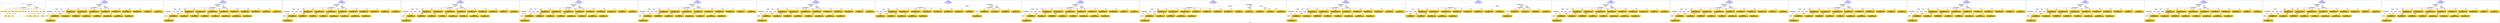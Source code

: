 digraph n0 {
fontcolor="blue"
remincross="true"
label="s06-npg.json"
subgraph cluster_0 {
label="1-correct model"
n2[style="filled",color="white",fillcolor="lightgray",label="CulturalHeritageObject1"];
n3[shape="plaintext",style="filled",fillcolor="gold",label="Copyright"];
n4[shape="plaintext",style="filled",fillcolor="gold",label="DateOfWork"];
n5[style="filled",color="white",fillcolor="lightgray",label="Person1"];
n6[shape="plaintext",style="filled",fillcolor="gold",label="Description"];
n7[shape="plaintext",style="filled",fillcolor="gold",label="Dimension"];
n8[shape="plaintext",style="filled",fillcolor="gold",label="Medium"];
n9[shape="plaintext",style="filled",fillcolor="gold",label="CreditLine"];
n10[shape="plaintext",style="filled",fillcolor="gold",label="Owner"];
n11[style="filled",color="white",fillcolor="lightgray",label="Concept2"];
n12[shape="plaintext",style="filled",fillcolor="gold",label="Title"];
n13[shape="plaintext",style="filled",fillcolor="gold",label="Ref"];
n14[style="filled",color="white",fillcolor="lightgray",label="Person2"];
n15[style="filled",color="white",fillcolor="lightgray",label="Concept1"];
n16[shape="plaintext",style="filled",fillcolor="gold",label="birthDate"];
n17[shape="plaintext",style="filled",fillcolor="gold",label="deathDate"];
n18[shape="plaintext",style="filled",fillcolor="gold",label="Artist"];
n19[shape="plaintext",style="filled",fillcolor="gold",label="sitterBirthDate"];
n20[shape="plaintext",style="filled",fillcolor="gold",label="sitterDeathDate"];
n21[shape="plaintext",style="filled",fillcolor="gold",label="values"];
n22[style="filled",color="white",fillcolor="lightgray",label="EuropeanaAggregation1"];
n23[style="filled",color="white",fillcolor="lightgray",label="WebResource1"];
n24[shape="plaintext",style="filled",fillcolor="gold",label="Image"];
n25[shape="plaintext",style="filled",fillcolor="gold",label="Classification"];
n26[shape="plaintext",style="filled",fillcolor="gold",label="values"];
}
subgraph cluster_1 {
label="candidate 0\nlink coherence:0.92\nnode coherence:0.92\nconfidence:0.3953728502896418\nmapping score:0.5403094686150658\ncost:222.9997\n-precision:0.52-recall:0.54"
n28[style="filled",color="white",fillcolor="lightgray",label="CulturalHeritageObject1"];
n29[style="filled",color="white",fillcolor="lightgray",label="CulturalHeritageObject2"];
n30[style="filled",color="white",fillcolor="lightgray",label="Person1"];
n31[style="filled",color="white",fillcolor="lightgray",label="Concept1"];
n32[style="filled",color="white",fillcolor="lightgray",label="Document1"];
n33[style="filled",color="white",fillcolor="lightgray",label="Document2"];
n34[style="filled",color="white",fillcolor="lightgray",label="EuropeanaAggregation1"];
n35[style="filled",color="white",fillcolor="lightgray",label="WebResource1"];
n36[shape="plaintext",style="filled",fillcolor="gold",label="Owner\n[CulturalHeritageObject,provenance,0.405]\n[Person,biographicalInformation,0.252]\n[CulturalHeritageObject,description,0.235]\n[CulturalHeritageObject,title,0.108]"];
n37[shape="plaintext",style="filled",fillcolor="gold",label="deathDate\n[CulturalHeritageObject,created,0.354]\n[Person,dateOfDeath,0.292]\n[CulturalHeritageObject,title,0.198]\n[CulturalHeritageObject,description,0.156]"];
n38[shape="plaintext",style="filled",fillcolor="gold",label="birthDate\n[CulturalHeritageObject,created,0.313]\n[Person,dateOfBirth,0.249]\n[Person,dateOfDeath,0.245]\n[CulturalHeritageObject,description,0.192]"];
n39[shape="plaintext",style="filled",fillcolor="gold",label="Ref\n[CulturalHeritageObject,accessionNumber,0.428]\n[CulturalHeritageObject,extent,0.273]\n[CulturalHeritageObject,provenance,0.161]\n[CulturalHeritageObject,description,0.137]"];
n40[shape="plaintext",style="filled",fillcolor="gold",label="values\n[Person,nameOfThePerson,0.367]\n[CulturalHeritageObject,provenance,0.246]\n[CulturalHeritageObject,description,0.206]\n[Document,classLink,0.182]"];
n41[shape="plaintext",style="filled",fillcolor="gold",label="Dimension\n[CulturalHeritageObject,extent,0.603]\n[CulturalHeritageObject,accessionNumber,0.191]\n[CulturalHeritageObject,description,0.122]\n[CulturalHeritageObject,medium,0.084]"];
n42[shape="plaintext",style="filled",fillcolor="gold",label="sitterBirthDate\n[CulturalHeritageObject,created,0.327]\n[CulturalHeritageObject,title,0.236]\n[Person,dateOfDeath,0.228]\n[CulturalHeritageObject,description,0.209]"];
n43[shape="plaintext",style="filled",fillcolor="gold",label="values\n[CulturalHeritageObject,description,0.421]\n[Concept,prefLabel,0.253]\n[Person,biographicalInformation,0.181]\n[CulturalHeritageObject,title,0.146]"];
n44[shape="plaintext",style="filled",fillcolor="gold",label="Copyright\n[CulturalHeritageObject,provenance,0.454]\n[CulturalHeritageObject,description,0.277]\n[CulturalHeritageObject,title,0.143]\n[Person,biographicalInformation,0.125]"];
n45[shape="plaintext",style="filled",fillcolor="gold",label="Medium\n[CulturalHeritageObject,medium,0.808]\n[CulturalHeritageObject,provenance,0.071]\n[CulturalHeritageObject,description,0.067]\n[Concept,prefLabel,0.054]"];
n46[shape="plaintext",style="filled",fillcolor="gold",label="sitterDeathDate\n[CulturalHeritageObject,created,0.296]\n[CulturalHeritageObject,title,0.25]\n[Person,dateOfDeath,0.243]\n[CulturalHeritageObject,description,0.21]"];
n47[shape="plaintext",style="filled",fillcolor="gold",label="Description\n[CulturalHeritageObject,description,0.406]\n[Person,biographicalInformation,0.404]\n[CulturalHeritageObject,title,0.119]\n[CulturalHeritageObject,provenance,0.07]"];
n48[shape="plaintext",style="filled",fillcolor="gold",label="Image\n[WebResource,classLink,0.835]\n[Document,classLink,0.146]\n[CulturalHeritageObject,medium,0.012]\n[CulturalHeritageObject,description,0.008]"];
n49[shape="plaintext",style="filled",fillcolor="gold",label="CreditLine\n[CulturalHeritageObject,provenance,0.476]\n[CulturalHeritageObject,description,0.209]\n[Person,biographicalInformation,0.184]\n[CulturalHeritageObject,title,0.13]"];
n50[shape="plaintext",style="filled",fillcolor="gold",label="Title\n[Person,nameOfThePerson,0.302]\n[CulturalHeritageObject,description,0.274]\n[CulturalHeritageObject,provenance,0.243]\n[CulturalHeritageObject,title,0.181]"];
n51[shape="plaintext",style="filled",fillcolor="gold",label="Classification\n[Concept,prefLabel,0.469]\n[Person,biographicalInformation,0.276]\n[CulturalHeritageObject,description,0.183]\n[CulturalHeritageObject,provenance,0.072]"];
n52[shape="plaintext",style="filled",fillcolor="gold",label="Artist\n[Person,nameOfThePerson,0.454]\n[CulturalHeritageObject,provenance,0.211]\n[CulturalHeritageObject,description,0.17]\n[Document,classLink,0.165]"];
n53[shape="plaintext",style="filled",fillcolor="gold",label="DateOfWork\n[CulturalHeritageObject,created,0.384]\n[Person,dateOfDeath,0.312]\n[Person,dateOfBirth,0.244]\n[CulturalHeritageObject,provenance,0.06]"];
}
subgraph cluster_2 {
label="candidate 1\nlink coherence:0.92\nnode coherence:0.92\nconfidence:0.39479113123489246\nmapping score:0.5401155622634827\ncost:222.9997\n-precision:0.44-recall:0.46"
n55[style="filled",color="white",fillcolor="lightgray",label="CulturalHeritageObject1"];
n56[style="filled",color="white",fillcolor="lightgray",label="CulturalHeritageObject2"];
n57[style="filled",color="white",fillcolor="lightgray",label="Person1"];
n58[style="filled",color="white",fillcolor="lightgray",label="Concept1"];
n59[style="filled",color="white",fillcolor="lightgray",label="Document1"];
n60[style="filled",color="white",fillcolor="lightgray",label="Document2"];
n61[style="filled",color="white",fillcolor="lightgray",label="EuropeanaAggregation1"];
n62[style="filled",color="white",fillcolor="lightgray",label="WebResource1"];
n63[shape="plaintext",style="filled",fillcolor="gold",label="DateOfWork\n[CulturalHeritageObject,created,0.384]\n[Person,dateOfDeath,0.312]\n[Person,dateOfBirth,0.244]\n[CulturalHeritageObject,provenance,0.06]"];
n64[shape="plaintext",style="filled",fillcolor="gold",label="Owner\n[CulturalHeritageObject,provenance,0.405]\n[Person,biographicalInformation,0.252]\n[CulturalHeritageObject,description,0.235]\n[CulturalHeritageObject,title,0.108]"];
n65[shape="plaintext",style="filled",fillcolor="gold",label="birthDate\n[CulturalHeritageObject,created,0.313]\n[Person,dateOfBirth,0.249]\n[Person,dateOfDeath,0.245]\n[CulturalHeritageObject,description,0.192]"];
n66[shape="plaintext",style="filled",fillcolor="gold",label="Ref\n[CulturalHeritageObject,accessionNumber,0.428]\n[CulturalHeritageObject,extent,0.273]\n[CulturalHeritageObject,provenance,0.161]\n[CulturalHeritageObject,description,0.137]"];
n67[shape="plaintext",style="filled",fillcolor="gold",label="values\n[Person,nameOfThePerson,0.367]\n[CulturalHeritageObject,provenance,0.246]\n[CulturalHeritageObject,description,0.206]\n[Document,classLink,0.182]"];
n68[shape="plaintext",style="filled",fillcolor="gold",label="Dimension\n[CulturalHeritageObject,extent,0.603]\n[CulturalHeritageObject,accessionNumber,0.191]\n[CulturalHeritageObject,description,0.122]\n[CulturalHeritageObject,medium,0.084]"];
n69[shape="plaintext",style="filled",fillcolor="gold",label="sitterBirthDate\n[CulturalHeritageObject,created,0.327]\n[CulturalHeritageObject,title,0.236]\n[Person,dateOfDeath,0.228]\n[CulturalHeritageObject,description,0.209]"];
n70[shape="plaintext",style="filled",fillcolor="gold",label="values\n[CulturalHeritageObject,description,0.421]\n[Concept,prefLabel,0.253]\n[Person,biographicalInformation,0.181]\n[CulturalHeritageObject,title,0.146]"];
n71[shape="plaintext",style="filled",fillcolor="gold",label="Copyright\n[CulturalHeritageObject,provenance,0.454]\n[CulturalHeritageObject,description,0.277]\n[CulturalHeritageObject,title,0.143]\n[Person,biographicalInformation,0.125]"];
n72[shape="plaintext",style="filled",fillcolor="gold",label="Medium\n[CulturalHeritageObject,medium,0.808]\n[CulturalHeritageObject,provenance,0.071]\n[CulturalHeritageObject,description,0.067]\n[Concept,prefLabel,0.054]"];
n73[shape="plaintext",style="filled",fillcolor="gold",label="sitterDeathDate\n[CulturalHeritageObject,created,0.296]\n[CulturalHeritageObject,title,0.25]\n[Person,dateOfDeath,0.243]\n[CulturalHeritageObject,description,0.21]"];
n74[shape="plaintext",style="filled",fillcolor="gold",label="Description\n[CulturalHeritageObject,description,0.406]\n[Person,biographicalInformation,0.404]\n[CulturalHeritageObject,title,0.119]\n[CulturalHeritageObject,provenance,0.07]"];
n75[shape="plaintext",style="filled",fillcolor="gold",label="Image\n[WebResource,classLink,0.835]\n[Document,classLink,0.146]\n[CulturalHeritageObject,medium,0.012]\n[CulturalHeritageObject,description,0.008]"];
n76[shape="plaintext",style="filled",fillcolor="gold",label="CreditLine\n[CulturalHeritageObject,provenance,0.476]\n[CulturalHeritageObject,description,0.209]\n[Person,biographicalInformation,0.184]\n[CulturalHeritageObject,title,0.13]"];
n77[shape="plaintext",style="filled",fillcolor="gold",label="Title\n[Person,nameOfThePerson,0.302]\n[CulturalHeritageObject,description,0.274]\n[CulturalHeritageObject,provenance,0.243]\n[CulturalHeritageObject,title,0.181]"];
n78[shape="plaintext",style="filled",fillcolor="gold",label="Classification\n[Concept,prefLabel,0.469]\n[Person,biographicalInformation,0.276]\n[CulturalHeritageObject,description,0.183]\n[CulturalHeritageObject,provenance,0.072]"];
n79[shape="plaintext",style="filled",fillcolor="gold",label="Artist\n[Person,nameOfThePerson,0.454]\n[CulturalHeritageObject,provenance,0.211]\n[CulturalHeritageObject,description,0.17]\n[Document,classLink,0.165]"];
n80[shape="plaintext",style="filled",fillcolor="gold",label="deathDate\n[CulturalHeritageObject,created,0.354]\n[Person,dateOfDeath,0.292]\n[CulturalHeritageObject,title,0.198]\n[CulturalHeritageObject,description,0.156]"];
}
subgraph cluster_3 {
label="candidate 10\nlink coherence:0.92\nnode coherence:0.92\nconfidence:0.3814604117142959\nmapping score:0.5356719890899505\ncost:123.9997\n-precision:0.44-recall:0.46"
n82[style="filled",color="white",fillcolor="lightgray",label="CulturalHeritageObject1"];
n83[style="filled",color="white",fillcolor="lightgray",label="CulturalHeritageObject2"];
n84[style="filled",color="white",fillcolor="lightgray",label="Person1"];
n85[style="filled",color="white",fillcolor="lightgray",label="Concept1"];
n86[style="filled",color="white",fillcolor="lightgray",label="Document1"];
n87[style="filled",color="white",fillcolor="lightgray",label="Document2"];
n88[style="filled",color="white",fillcolor="lightgray",label="EuropeanaAggregation1"];
n89[style="filled",color="white",fillcolor="lightgray",label="WebResource1"];
n90[shape="plaintext",style="filled",fillcolor="gold",label="DateOfWork\n[CulturalHeritageObject,created,0.384]\n[Person,dateOfDeath,0.312]\n[Person,dateOfBirth,0.244]\n[CulturalHeritageObject,provenance,0.06]"];
n91[shape="plaintext",style="filled",fillcolor="gold",label="Owner\n[CulturalHeritageObject,provenance,0.405]\n[Person,biographicalInformation,0.252]\n[CulturalHeritageObject,description,0.235]\n[CulturalHeritageObject,title,0.108]"];
n92[shape="plaintext",style="filled",fillcolor="gold",label="birthDate\n[CulturalHeritageObject,created,0.313]\n[Person,dateOfBirth,0.249]\n[Person,dateOfDeath,0.245]\n[CulturalHeritageObject,description,0.192]"];
n93[shape="plaintext",style="filled",fillcolor="gold",label="Ref\n[CulturalHeritageObject,accessionNumber,0.428]\n[CulturalHeritageObject,extent,0.273]\n[CulturalHeritageObject,provenance,0.161]\n[CulturalHeritageObject,description,0.137]"];
n94[shape="plaintext",style="filled",fillcolor="gold",label="values\n[Person,nameOfThePerson,0.367]\n[CulturalHeritageObject,provenance,0.246]\n[CulturalHeritageObject,description,0.206]\n[Document,classLink,0.182]"];
n95[shape="plaintext",style="filled",fillcolor="gold",label="Dimension\n[CulturalHeritageObject,extent,0.603]\n[CulturalHeritageObject,accessionNumber,0.191]\n[CulturalHeritageObject,description,0.122]\n[CulturalHeritageObject,medium,0.084]"];
n96[shape="plaintext",style="filled",fillcolor="gold",label="sitterBirthDate\n[CulturalHeritageObject,created,0.327]\n[CulturalHeritageObject,title,0.236]\n[Person,dateOfDeath,0.228]\n[CulturalHeritageObject,description,0.209]"];
n97[shape="plaintext",style="filled",fillcolor="gold",label="Copyright\n[CulturalHeritageObject,provenance,0.454]\n[CulturalHeritageObject,description,0.277]\n[CulturalHeritageObject,title,0.143]\n[Person,biographicalInformation,0.125]"];
n98[shape="plaintext",style="filled",fillcolor="gold",label="Medium\n[CulturalHeritageObject,medium,0.808]\n[CulturalHeritageObject,provenance,0.071]\n[CulturalHeritageObject,description,0.067]\n[Concept,prefLabel,0.054]"];
n99[shape="plaintext",style="filled",fillcolor="gold",label="sitterDeathDate\n[CulturalHeritageObject,created,0.296]\n[CulturalHeritageObject,title,0.25]\n[Person,dateOfDeath,0.243]\n[CulturalHeritageObject,description,0.21]"];
n100[shape="plaintext",style="filled",fillcolor="gold",label="Description\n[CulturalHeritageObject,description,0.406]\n[Person,biographicalInformation,0.404]\n[CulturalHeritageObject,title,0.119]\n[CulturalHeritageObject,provenance,0.07]"];
n101[shape="plaintext",style="filled",fillcolor="gold",label="Image\n[WebResource,classLink,0.835]\n[Document,classLink,0.146]\n[CulturalHeritageObject,medium,0.012]\n[CulturalHeritageObject,description,0.008]"];
n102[shape="plaintext",style="filled",fillcolor="gold",label="CreditLine\n[CulturalHeritageObject,provenance,0.476]\n[CulturalHeritageObject,description,0.209]\n[Person,biographicalInformation,0.184]\n[CulturalHeritageObject,title,0.13]"];
n103[shape="plaintext",style="filled",fillcolor="gold",label="Title\n[Person,nameOfThePerson,0.302]\n[CulturalHeritageObject,description,0.274]\n[CulturalHeritageObject,provenance,0.243]\n[CulturalHeritageObject,title,0.181]"];
n104[shape="plaintext",style="filled",fillcolor="gold",label="values\n[CulturalHeritageObject,description,0.421]\n[Concept,prefLabel,0.253]\n[Person,biographicalInformation,0.181]\n[CulturalHeritageObject,title,0.146]"];
n105[shape="plaintext",style="filled",fillcolor="gold",label="Classification\n[Concept,prefLabel,0.469]\n[Person,biographicalInformation,0.276]\n[CulturalHeritageObject,description,0.183]\n[CulturalHeritageObject,provenance,0.072]"];
n106[shape="plaintext",style="filled",fillcolor="gold",label="Artist\n[Person,nameOfThePerson,0.454]\n[CulturalHeritageObject,provenance,0.211]\n[CulturalHeritageObject,description,0.17]\n[Document,classLink,0.165]"];
n107[shape="plaintext",style="filled",fillcolor="gold",label="deathDate\n[CulturalHeritageObject,created,0.354]\n[Person,dateOfDeath,0.292]\n[CulturalHeritageObject,title,0.198]\n[CulturalHeritageObject,description,0.156]"];
}
subgraph cluster_4 {
label="candidate 11\nlink coherence:0.92\nnode coherence:0.92\nconfidence:0.3812549624951227\nmapping score:0.5356035060168928\ncost:123.9997\n-precision:0.52-recall:0.54"
n109[style="filled",color="white",fillcolor="lightgray",label="CulturalHeritageObject1"];
n110[style="filled",color="white",fillcolor="lightgray",label="CulturalHeritageObject2"];
n111[style="filled",color="white",fillcolor="lightgray",label="Person1"];
n112[style="filled",color="white",fillcolor="lightgray",label="Concept1"];
n113[style="filled",color="white",fillcolor="lightgray",label="Document1"];
n114[style="filled",color="white",fillcolor="lightgray",label="Document2"];
n115[style="filled",color="white",fillcolor="lightgray",label="EuropeanaAggregation1"];
n116[style="filled",color="white",fillcolor="lightgray",label="WebResource1"];
n117[shape="plaintext",style="filled",fillcolor="gold",label="Copyright\n[CulturalHeritageObject,provenance,0.454]\n[CulturalHeritageObject,description,0.277]\n[CulturalHeritageObject,title,0.143]\n[Person,biographicalInformation,0.125]"];
n118[shape="plaintext",style="filled",fillcolor="gold",label="deathDate\n[CulturalHeritageObject,created,0.354]\n[Person,dateOfDeath,0.292]\n[CulturalHeritageObject,title,0.198]\n[CulturalHeritageObject,description,0.156]"];
n119[shape="plaintext",style="filled",fillcolor="gold",label="birthDate\n[CulturalHeritageObject,created,0.313]\n[Person,dateOfBirth,0.249]\n[Person,dateOfDeath,0.245]\n[CulturalHeritageObject,description,0.192]"];
n120[shape="plaintext",style="filled",fillcolor="gold",label="Ref\n[CulturalHeritageObject,accessionNumber,0.428]\n[CulturalHeritageObject,extent,0.273]\n[CulturalHeritageObject,provenance,0.161]\n[CulturalHeritageObject,description,0.137]"];
n121[shape="plaintext",style="filled",fillcolor="gold",label="values\n[Person,nameOfThePerson,0.367]\n[CulturalHeritageObject,provenance,0.246]\n[CulturalHeritageObject,description,0.206]\n[Document,classLink,0.182]"];
n122[shape="plaintext",style="filled",fillcolor="gold",label="Dimension\n[CulturalHeritageObject,extent,0.603]\n[CulturalHeritageObject,accessionNumber,0.191]\n[CulturalHeritageObject,description,0.122]\n[CulturalHeritageObject,medium,0.084]"];
n123[shape="plaintext",style="filled",fillcolor="gold",label="sitterBirthDate\n[CulturalHeritageObject,created,0.327]\n[CulturalHeritageObject,title,0.236]\n[Person,dateOfDeath,0.228]\n[CulturalHeritageObject,description,0.209]"];
n124[shape="plaintext",style="filled",fillcolor="gold",label="CreditLine\n[CulturalHeritageObject,provenance,0.476]\n[CulturalHeritageObject,description,0.209]\n[Person,biographicalInformation,0.184]\n[CulturalHeritageObject,title,0.13]"];
n125[shape="plaintext",style="filled",fillcolor="gold",label="Medium\n[CulturalHeritageObject,medium,0.808]\n[CulturalHeritageObject,provenance,0.071]\n[CulturalHeritageObject,description,0.067]\n[Concept,prefLabel,0.054]"];
n126[shape="plaintext",style="filled",fillcolor="gold",label="sitterDeathDate\n[CulturalHeritageObject,created,0.296]\n[CulturalHeritageObject,title,0.25]\n[Person,dateOfDeath,0.243]\n[CulturalHeritageObject,description,0.21]"];
n127[shape="plaintext",style="filled",fillcolor="gold",label="Description\n[CulturalHeritageObject,description,0.406]\n[Person,biographicalInformation,0.404]\n[CulturalHeritageObject,title,0.119]\n[CulturalHeritageObject,provenance,0.07]"];
n128[shape="plaintext",style="filled",fillcolor="gold",label="Image\n[WebResource,classLink,0.835]\n[Document,classLink,0.146]\n[CulturalHeritageObject,medium,0.012]\n[CulturalHeritageObject,description,0.008]"];
n129[shape="plaintext",style="filled",fillcolor="gold",label="Owner\n[CulturalHeritageObject,provenance,0.405]\n[Person,biographicalInformation,0.252]\n[CulturalHeritageObject,description,0.235]\n[CulturalHeritageObject,title,0.108]"];
n130[shape="plaintext",style="filled",fillcolor="gold",label="Title\n[Person,nameOfThePerson,0.302]\n[CulturalHeritageObject,description,0.274]\n[CulturalHeritageObject,provenance,0.243]\n[CulturalHeritageObject,title,0.181]"];
n131[shape="plaintext",style="filled",fillcolor="gold",label="values\n[CulturalHeritageObject,description,0.421]\n[Concept,prefLabel,0.253]\n[Person,biographicalInformation,0.181]\n[CulturalHeritageObject,title,0.146]"];
n132[shape="plaintext",style="filled",fillcolor="gold",label="Classification\n[Concept,prefLabel,0.469]\n[Person,biographicalInformation,0.276]\n[CulturalHeritageObject,description,0.183]\n[CulturalHeritageObject,provenance,0.072]"];
n133[shape="plaintext",style="filled",fillcolor="gold",label="Artist\n[Person,nameOfThePerson,0.454]\n[CulturalHeritageObject,provenance,0.211]\n[CulturalHeritageObject,description,0.17]\n[Document,classLink,0.165]"];
n134[shape="plaintext",style="filled",fillcolor="gold",label="DateOfWork\n[CulturalHeritageObject,created,0.384]\n[Person,dateOfDeath,0.312]\n[Person,dateOfBirth,0.244]\n[CulturalHeritageObject,provenance,0.06]"];
}
subgraph cluster_5 {
label="candidate 12\nlink coherence:0.92\nnode coherence:0.92\nconfidence:0.3792890510723123\nmapping score:0.5349482022092893\ncost:123.9997\n-precision:0.48-recall:0.5"
n136[style="filled",color="white",fillcolor="lightgray",label="CulturalHeritageObject1"];
n137[style="filled",color="white",fillcolor="lightgray",label="CulturalHeritageObject2"];
n138[style="filled",color="white",fillcolor="lightgray",label="Person1"];
n139[style="filled",color="white",fillcolor="lightgray",label="Concept1"];
n140[style="filled",color="white",fillcolor="lightgray",label="Document1"];
n141[style="filled",color="white",fillcolor="lightgray",label="Document2"];
n142[style="filled",color="white",fillcolor="lightgray",label="EuropeanaAggregation1"];
n143[style="filled",color="white",fillcolor="lightgray",label="WebResource1"];
n144[shape="plaintext",style="filled",fillcolor="gold",label="CreditLine\n[CulturalHeritageObject,provenance,0.476]\n[CulturalHeritageObject,description,0.209]\n[Person,biographicalInformation,0.184]\n[CulturalHeritageObject,title,0.13]"];
n145[shape="plaintext",style="filled",fillcolor="gold",label="deathDate\n[CulturalHeritageObject,created,0.354]\n[Person,dateOfDeath,0.292]\n[CulturalHeritageObject,title,0.198]\n[CulturalHeritageObject,description,0.156]"];
n146[shape="plaintext",style="filled",fillcolor="gold",label="birthDate\n[CulturalHeritageObject,created,0.313]\n[Person,dateOfBirth,0.249]\n[Person,dateOfDeath,0.245]\n[CulturalHeritageObject,description,0.192]"];
n147[shape="plaintext",style="filled",fillcolor="gold",label="Ref\n[CulturalHeritageObject,accessionNumber,0.428]\n[CulturalHeritageObject,extent,0.273]\n[CulturalHeritageObject,provenance,0.161]\n[CulturalHeritageObject,description,0.137]"];
n148[shape="plaintext",style="filled",fillcolor="gold",label="values\n[Person,nameOfThePerson,0.367]\n[CulturalHeritageObject,provenance,0.246]\n[CulturalHeritageObject,description,0.206]\n[Document,classLink,0.182]"];
n149[shape="plaintext",style="filled",fillcolor="gold",label="Dimension\n[CulturalHeritageObject,extent,0.603]\n[CulturalHeritageObject,accessionNumber,0.191]\n[CulturalHeritageObject,description,0.122]\n[CulturalHeritageObject,medium,0.084]"];
n150[shape="plaintext",style="filled",fillcolor="gold",label="sitterBirthDate\n[CulturalHeritageObject,created,0.327]\n[CulturalHeritageObject,title,0.236]\n[Person,dateOfDeath,0.228]\n[CulturalHeritageObject,description,0.209]"];
n151[shape="plaintext",style="filled",fillcolor="gold",label="Copyright\n[CulturalHeritageObject,provenance,0.454]\n[CulturalHeritageObject,description,0.277]\n[CulturalHeritageObject,title,0.143]\n[Person,biographicalInformation,0.125]"];
n152[shape="plaintext",style="filled",fillcolor="gold",label="Medium\n[CulturalHeritageObject,medium,0.808]\n[CulturalHeritageObject,provenance,0.071]\n[CulturalHeritageObject,description,0.067]\n[Concept,prefLabel,0.054]"];
n153[shape="plaintext",style="filled",fillcolor="gold",label="sitterDeathDate\n[CulturalHeritageObject,created,0.296]\n[CulturalHeritageObject,title,0.25]\n[Person,dateOfDeath,0.243]\n[CulturalHeritageObject,description,0.21]"];
n154[shape="plaintext",style="filled",fillcolor="gold",label="Description\n[CulturalHeritageObject,description,0.406]\n[Person,biographicalInformation,0.404]\n[CulturalHeritageObject,title,0.119]\n[CulturalHeritageObject,provenance,0.07]"];
n155[shape="plaintext",style="filled",fillcolor="gold",label="Image\n[WebResource,classLink,0.835]\n[Document,classLink,0.146]\n[CulturalHeritageObject,medium,0.012]\n[CulturalHeritageObject,description,0.008]"];
n156[shape="plaintext",style="filled",fillcolor="gold",label="Owner\n[CulturalHeritageObject,provenance,0.405]\n[Person,biographicalInformation,0.252]\n[CulturalHeritageObject,description,0.235]\n[CulturalHeritageObject,title,0.108]"];
n157[shape="plaintext",style="filled",fillcolor="gold",label="Title\n[Person,nameOfThePerson,0.302]\n[CulturalHeritageObject,description,0.274]\n[CulturalHeritageObject,provenance,0.243]\n[CulturalHeritageObject,title,0.181]"];
n158[shape="plaintext",style="filled",fillcolor="gold",label="values\n[CulturalHeritageObject,description,0.421]\n[Concept,prefLabel,0.253]\n[Person,biographicalInformation,0.181]\n[CulturalHeritageObject,title,0.146]"];
n159[shape="plaintext",style="filled",fillcolor="gold",label="Classification\n[Concept,prefLabel,0.469]\n[Person,biographicalInformation,0.276]\n[CulturalHeritageObject,description,0.183]\n[CulturalHeritageObject,provenance,0.072]"];
n160[shape="plaintext",style="filled",fillcolor="gold",label="Artist\n[Person,nameOfThePerson,0.454]\n[CulturalHeritageObject,provenance,0.211]\n[CulturalHeritageObject,description,0.17]\n[Document,classLink,0.165]"];
n161[shape="plaintext",style="filled",fillcolor="gold",label="DateOfWork\n[CulturalHeritageObject,created,0.384]\n[Person,dateOfDeath,0.312]\n[Person,dateOfBirth,0.244]\n[CulturalHeritageObject,provenance,0.06]"];
}
subgraph cluster_6 {
label="candidate 13\nlink coherence:0.92\nnode coherence:0.92\nconfidence:0.37778140935317484\nmapping score:0.5344456549695769\ncost:123.9997\n-precision:0.44-recall:0.46"
n163[style="filled",color="white",fillcolor="lightgray",label="CulturalHeritageObject1"];
n164[style="filled",color="white",fillcolor="lightgray",label="CulturalHeritageObject2"];
n165[style="filled",color="white",fillcolor="lightgray",label="Person1"];
n166[style="filled",color="white",fillcolor="lightgray",label="Concept1"];
n167[style="filled",color="white",fillcolor="lightgray",label="Document1"];
n168[style="filled",color="white",fillcolor="lightgray",label="Document2"];
n169[style="filled",color="white",fillcolor="lightgray",label="EuropeanaAggregation1"];
n170[style="filled",color="white",fillcolor="lightgray",label="WebResource1"];
n171[shape="plaintext",style="filled",fillcolor="gold",label="Owner\n[CulturalHeritageObject,provenance,0.405]\n[Person,biographicalInformation,0.252]\n[CulturalHeritageObject,description,0.235]\n[CulturalHeritageObject,title,0.108]"];
n172[shape="plaintext",style="filled",fillcolor="gold",label="deathDate\n[CulturalHeritageObject,created,0.354]\n[Person,dateOfDeath,0.292]\n[CulturalHeritageObject,title,0.198]\n[CulturalHeritageObject,description,0.156]"];
n173[shape="plaintext",style="filled",fillcolor="gold",label="DateOfWork\n[CulturalHeritageObject,created,0.384]\n[Person,dateOfDeath,0.312]\n[Person,dateOfBirth,0.244]\n[CulturalHeritageObject,provenance,0.06]"];
n174[shape="plaintext",style="filled",fillcolor="gold",label="Ref\n[CulturalHeritageObject,accessionNumber,0.428]\n[CulturalHeritageObject,extent,0.273]\n[CulturalHeritageObject,provenance,0.161]\n[CulturalHeritageObject,description,0.137]"];
n175[shape="plaintext",style="filled",fillcolor="gold",label="values\n[Person,nameOfThePerson,0.367]\n[CulturalHeritageObject,provenance,0.246]\n[CulturalHeritageObject,description,0.206]\n[Document,classLink,0.182]"];
n176[shape="plaintext",style="filled",fillcolor="gold",label="Dimension\n[CulturalHeritageObject,extent,0.603]\n[CulturalHeritageObject,accessionNumber,0.191]\n[CulturalHeritageObject,description,0.122]\n[CulturalHeritageObject,medium,0.084]"];
n177[shape="plaintext",style="filled",fillcolor="gold",label="sitterBirthDate\n[CulturalHeritageObject,created,0.327]\n[CulturalHeritageObject,title,0.236]\n[Person,dateOfDeath,0.228]\n[CulturalHeritageObject,description,0.209]"];
n178[shape="plaintext",style="filled",fillcolor="gold",label="Copyright\n[CulturalHeritageObject,provenance,0.454]\n[CulturalHeritageObject,description,0.277]\n[CulturalHeritageObject,title,0.143]\n[Person,biographicalInformation,0.125]"];
n179[shape="plaintext",style="filled",fillcolor="gold",label="Medium\n[CulturalHeritageObject,medium,0.808]\n[CulturalHeritageObject,provenance,0.071]\n[CulturalHeritageObject,description,0.067]\n[Concept,prefLabel,0.054]"];
n180[shape="plaintext",style="filled",fillcolor="gold",label="sitterDeathDate\n[CulturalHeritageObject,created,0.296]\n[CulturalHeritageObject,title,0.25]\n[Person,dateOfDeath,0.243]\n[CulturalHeritageObject,description,0.21]"];
n181[shape="plaintext",style="filled",fillcolor="gold",label="Description\n[CulturalHeritageObject,description,0.406]\n[Person,biographicalInformation,0.404]\n[CulturalHeritageObject,title,0.119]\n[CulturalHeritageObject,provenance,0.07]"];
n182[shape="plaintext",style="filled",fillcolor="gold",label="Image\n[WebResource,classLink,0.835]\n[Document,classLink,0.146]\n[CulturalHeritageObject,medium,0.012]\n[CulturalHeritageObject,description,0.008]"];
n183[shape="plaintext",style="filled",fillcolor="gold",label="CreditLine\n[CulturalHeritageObject,provenance,0.476]\n[CulturalHeritageObject,description,0.209]\n[Person,biographicalInformation,0.184]\n[CulturalHeritageObject,title,0.13]"];
n184[shape="plaintext",style="filled",fillcolor="gold",label="Title\n[Person,nameOfThePerson,0.302]\n[CulturalHeritageObject,description,0.274]\n[CulturalHeritageObject,provenance,0.243]\n[CulturalHeritageObject,title,0.181]"];
n185[shape="plaintext",style="filled",fillcolor="gold",label="values\n[CulturalHeritageObject,description,0.421]\n[Concept,prefLabel,0.253]\n[Person,biographicalInformation,0.181]\n[CulturalHeritageObject,title,0.146]"];
n186[shape="plaintext",style="filled",fillcolor="gold",label="Classification\n[Concept,prefLabel,0.469]\n[Person,biographicalInformation,0.276]\n[CulturalHeritageObject,description,0.183]\n[CulturalHeritageObject,provenance,0.072]"];
n187[shape="plaintext",style="filled",fillcolor="gold",label="Artist\n[Person,nameOfThePerson,0.454]\n[CulturalHeritageObject,provenance,0.211]\n[CulturalHeritageObject,description,0.17]\n[Document,classLink,0.165]"];
n188[shape="plaintext",style="filled",fillcolor="gold",label="birthDate\n[CulturalHeritageObject,created,0.313]\n[Person,dateOfBirth,0.249]\n[Person,dateOfDeath,0.245]\n[CulturalHeritageObject,description,0.192]"];
}
subgraph cluster_7 {
label="candidate 14\nlink coherence:0.88\nnode coherence:0.92\nconfidence:0.3953728502896418\nmapping score:0.5403094686150658\ncost:222.99969\n-precision:0.48-recall:0.5"
n190[style="filled",color="white",fillcolor="lightgray",label="CulturalHeritageObject1"];
n191[style="filled",color="white",fillcolor="lightgray",label="CulturalHeritageObject2"];
n192[style="filled",color="white",fillcolor="lightgray",label="Person1"];
n193[style="filled",color="white",fillcolor="lightgray",label="Concept1"];
n194[style="filled",color="white",fillcolor="lightgray",label="Document1"];
n195[style="filled",color="white",fillcolor="lightgray",label="Document2"];
n196[style="filled",color="white",fillcolor="lightgray",label="EuropeanaAggregation1"];
n197[style="filled",color="white",fillcolor="lightgray",label="WebResource1"];
n198[shape="plaintext",style="filled",fillcolor="gold",label="Owner\n[CulturalHeritageObject,provenance,0.405]\n[Person,biographicalInformation,0.252]\n[CulturalHeritageObject,description,0.235]\n[CulturalHeritageObject,title,0.108]"];
n199[shape="plaintext",style="filled",fillcolor="gold",label="deathDate\n[CulturalHeritageObject,created,0.354]\n[Person,dateOfDeath,0.292]\n[CulturalHeritageObject,title,0.198]\n[CulturalHeritageObject,description,0.156]"];
n200[shape="plaintext",style="filled",fillcolor="gold",label="birthDate\n[CulturalHeritageObject,created,0.313]\n[Person,dateOfBirth,0.249]\n[Person,dateOfDeath,0.245]\n[CulturalHeritageObject,description,0.192]"];
n201[shape="plaintext",style="filled",fillcolor="gold",label="Ref\n[CulturalHeritageObject,accessionNumber,0.428]\n[CulturalHeritageObject,extent,0.273]\n[CulturalHeritageObject,provenance,0.161]\n[CulturalHeritageObject,description,0.137]"];
n202[shape="plaintext",style="filled",fillcolor="gold",label="values\n[Person,nameOfThePerson,0.367]\n[CulturalHeritageObject,provenance,0.246]\n[CulturalHeritageObject,description,0.206]\n[Document,classLink,0.182]"];
n203[shape="plaintext",style="filled",fillcolor="gold",label="Dimension\n[CulturalHeritageObject,extent,0.603]\n[CulturalHeritageObject,accessionNumber,0.191]\n[CulturalHeritageObject,description,0.122]\n[CulturalHeritageObject,medium,0.084]"];
n204[shape="plaintext",style="filled",fillcolor="gold",label="sitterBirthDate\n[CulturalHeritageObject,created,0.327]\n[CulturalHeritageObject,title,0.236]\n[Person,dateOfDeath,0.228]\n[CulturalHeritageObject,description,0.209]"];
n205[shape="plaintext",style="filled",fillcolor="gold",label="values\n[CulturalHeritageObject,description,0.421]\n[Concept,prefLabel,0.253]\n[Person,biographicalInformation,0.181]\n[CulturalHeritageObject,title,0.146]"];
n206[shape="plaintext",style="filled",fillcolor="gold",label="Copyright\n[CulturalHeritageObject,provenance,0.454]\n[CulturalHeritageObject,description,0.277]\n[CulturalHeritageObject,title,0.143]\n[Person,biographicalInformation,0.125]"];
n207[shape="plaintext",style="filled",fillcolor="gold",label="Medium\n[CulturalHeritageObject,medium,0.808]\n[CulturalHeritageObject,provenance,0.071]\n[CulturalHeritageObject,description,0.067]\n[Concept,prefLabel,0.054]"];
n208[shape="plaintext",style="filled",fillcolor="gold",label="sitterDeathDate\n[CulturalHeritageObject,created,0.296]\n[CulturalHeritageObject,title,0.25]\n[Person,dateOfDeath,0.243]\n[CulturalHeritageObject,description,0.21]"];
n209[shape="plaintext",style="filled",fillcolor="gold",label="Description\n[CulturalHeritageObject,description,0.406]\n[Person,biographicalInformation,0.404]\n[CulturalHeritageObject,title,0.119]\n[CulturalHeritageObject,provenance,0.07]"];
n210[shape="plaintext",style="filled",fillcolor="gold",label="Image\n[WebResource,classLink,0.835]\n[Document,classLink,0.146]\n[CulturalHeritageObject,medium,0.012]\n[CulturalHeritageObject,description,0.008]"];
n211[shape="plaintext",style="filled",fillcolor="gold",label="CreditLine\n[CulturalHeritageObject,provenance,0.476]\n[CulturalHeritageObject,description,0.209]\n[Person,biographicalInformation,0.184]\n[CulturalHeritageObject,title,0.13]"];
n212[shape="plaintext",style="filled",fillcolor="gold",label="Title\n[Person,nameOfThePerson,0.302]\n[CulturalHeritageObject,description,0.274]\n[CulturalHeritageObject,provenance,0.243]\n[CulturalHeritageObject,title,0.181]"];
n213[shape="plaintext",style="filled",fillcolor="gold",label="Classification\n[Concept,prefLabel,0.469]\n[Person,biographicalInformation,0.276]\n[CulturalHeritageObject,description,0.183]\n[CulturalHeritageObject,provenance,0.072]"];
n214[shape="plaintext",style="filled",fillcolor="gold",label="Artist\n[Person,nameOfThePerson,0.454]\n[CulturalHeritageObject,provenance,0.211]\n[CulturalHeritageObject,description,0.17]\n[Document,classLink,0.165]"];
n215[shape="plaintext",style="filled",fillcolor="gold",label="DateOfWork\n[CulturalHeritageObject,created,0.384]\n[Person,dateOfDeath,0.312]\n[Person,dateOfBirth,0.244]\n[CulturalHeritageObject,provenance,0.06]"];
}
subgraph cluster_8 {
label="candidate 15\nlink coherence:0.88\nnode coherence:0.92\nconfidence:0.3953728502896418\nmapping score:0.5403094686150658\ncost:322.009712\n-precision:0.52-recall:0.54"
n217[style="filled",color="white",fillcolor="lightgray",label="CulturalHeritageObject1"];
n218[style="filled",color="white",fillcolor="lightgray",label="Person1"];
n219[style="filled",color="white",fillcolor="lightgray",label="Concept1"];
n220[style="filled",color="white",fillcolor="lightgray",label="Document1"];
n221[style="filled",color="white",fillcolor="lightgray",label="CulturalHeritageObject2"];
n222[style="filled",color="white",fillcolor="lightgray",label="Document2"];
n223[style="filled",color="white",fillcolor="lightgray",label="EuropeanaAggregation1"];
n224[style="filled",color="white",fillcolor="lightgray",label="WebResource1"];
n225[shape="plaintext",style="filled",fillcolor="gold",label="Owner\n[CulturalHeritageObject,provenance,0.405]\n[Person,biographicalInformation,0.252]\n[CulturalHeritageObject,description,0.235]\n[CulturalHeritageObject,title,0.108]"];
n226[shape="plaintext",style="filled",fillcolor="gold",label="deathDate\n[CulturalHeritageObject,created,0.354]\n[Person,dateOfDeath,0.292]\n[CulturalHeritageObject,title,0.198]\n[CulturalHeritageObject,description,0.156]"];
n227[shape="plaintext",style="filled",fillcolor="gold",label="birthDate\n[CulturalHeritageObject,created,0.313]\n[Person,dateOfBirth,0.249]\n[Person,dateOfDeath,0.245]\n[CulturalHeritageObject,description,0.192]"];
n228[shape="plaintext",style="filled",fillcolor="gold",label="Ref\n[CulturalHeritageObject,accessionNumber,0.428]\n[CulturalHeritageObject,extent,0.273]\n[CulturalHeritageObject,provenance,0.161]\n[CulturalHeritageObject,description,0.137]"];
n229[shape="plaintext",style="filled",fillcolor="gold",label="values\n[Person,nameOfThePerson,0.367]\n[CulturalHeritageObject,provenance,0.246]\n[CulturalHeritageObject,description,0.206]\n[Document,classLink,0.182]"];
n230[shape="plaintext",style="filled",fillcolor="gold",label="Dimension\n[CulturalHeritageObject,extent,0.603]\n[CulturalHeritageObject,accessionNumber,0.191]\n[CulturalHeritageObject,description,0.122]\n[CulturalHeritageObject,medium,0.084]"];
n231[shape="plaintext",style="filled",fillcolor="gold",label="sitterBirthDate\n[CulturalHeritageObject,created,0.327]\n[CulturalHeritageObject,title,0.236]\n[Person,dateOfDeath,0.228]\n[CulturalHeritageObject,description,0.209]"];
n232[shape="plaintext",style="filled",fillcolor="gold",label="values\n[CulturalHeritageObject,description,0.421]\n[Concept,prefLabel,0.253]\n[Person,biographicalInformation,0.181]\n[CulturalHeritageObject,title,0.146]"];
n233[shape="plaintext",style="filled",fillcolor="gold",label="Copyright\n[CulturalHeritageObject,provenance,0.454]\n[CulturalHeritageObject,description,0.277]\n[CulturalHeritageObject,title,0.143]\n[Person,biographicalInformation,0.125]"];
n234[shape="plaintext",style="filled",fillcolor="gold",label="Medium\n[CulturalHeritageObject,medium,0.808]\n[CulturalHeritageObject,provenance,0.071]\n[CulturalHeritageObject,description,0.067]\n[Concept,prefLabel,0.054]"];
n235[shape="plaintext",style="filled",fillcolor="gold",label="sitterDeathDate\n[CulturalHeritageObject,created,0.296]\n[CulturalHeritageObject,title,0.25]\n[Person,dateOfDeath,0.243]\n[CulturalHeritageObject,description,0.21]"];
n236[shape="plaintext",style="filled",fillcolor="gold",label="Description\n[CulturalHeritageObject,description,0.406]\n[Person,biographicalInformation,0.404]\n[CulturalHeritageObject,title,0.119]\n[CulturalHeritageObject,provenance,0.07]"];
n237[shape="plaintext",style="filled",fillcolor="gold",label="Image\n[WebResource,classLink,0.835]\n[Document,classLink,0.146]\n[CulturalHeritageObject,medium,0.012]\n[CulturalHeritageObject,description,0.008]"];
n238[shape="plaintext",style="filled",fillcolor="gold",label="CreditLine\n[CulturalHeritageObject,provenance,0.476]\n[CulturalHeritageObject,description,0.209]\n[Person,biographicalInformation,0.184]\n[CulturalHeritageObject,title,0.13]"];
n239[shape="plaintext",style="filled",fillcolor="gold",label="Title\n[Person,nameOfThePerson,0.302]\n[CulturalHeritageObject,description,0.274]\n[CulturalHeritageObject,provenance,0.243]\n[CulturalHeritageObject,title,0.181]"];
n240[shape="plaintext",style="filled",fillcolor="gold",label="Classification\n[Concept,prefLabel,0.469]\n[Person,biographicalInformation,0.276]\n[CulturalHeritageObject,description,0.183]\n[CulturalHeritageObject,provenance,0.072]"];
n241[shape="plaintext",style="filled",fillcolor="gold",label="Artist\n[Person,nameOfThePerson,0.454]\n[CulturalHeritageObject,provenance,0.211]\n[CulturalHeritageObject,description,0.17]\n[Document,classLink,0.165]"];
n242[shape="plaintext",style="filled",fillcolor="gold",label="DateOfWork\n[CulturalHeritageObject,created,0.384]\n[Person,dateOfDeath,0.312]\n[Person,dateOfBirth,0.244]\n[CulturalHeritageObject,provenance,0.06]"];
}
subgraph cluster_9 {
label="candidate 16\nlink coherence:0.88\nnode coherence:0.92\nconfidence:0.3953728502896418\nmapping score:0.5403094686150658\ncost:322.009782\n-precision:0.52-recall:0.54"
n244[style="filled",color="white",fillcolor="lightgray",label="CulturalHeritageObject1"];
n245[style="filled",color="white",fillcolor="lightgray",label="CulturalHeritageObject2"];
n246[style="filled",color="white",fillcolor="lightgray",label="Person1"];
n247[style="filled",color="white",fillcolor="lightgray",label="Concept1"];
n248[style="filled",color="white",fillcolor="lightgray",label="Document1"];
n249[style="filled",color="white",fillcolor="lightgray",label="Document2"];
n250[style="filled",color="white",fillcolor="lightgray",label="EuropeanaAggregation1"];
n251[style="filled",color="white",fillcolor="lightgray",label="WebResource1"];
n252[shape="plaintext",style="filled",fillcolor="gold",label="Owner\n[CulturalHeritageObject,provenance,0.405]\n[Person,biographicalInformation,0.252]\n[CulturalHeritageObject,description,0.235]\n[CulturalHeritageObject,title,0.108]"];
n253[shape="plaintext",style="filled",fillcolor="gold",label="deathDate\n[CulturalHeritageObject,created,0.354]\n[Person,dateOfDeath,0.292]\n[CulturalHeritageObject,title,0.198]\n[CulturalHeritageObject,description,0.156]"];
n254[shape="plaintext",style="filled",fillcolor="gold",label="birthDate\n[CulturalHeritageObject,created,0.313]\n[Person,dateOfBirth,0.249]\n[Person,dateOfDeath,0.245]\n[CulturalHeritageObject,description,0.192]"];
n255[shape="plaintext",style="filled",fillcolor="gold",label="Ref\n[CulturalHeritageObject,accessionNumber,0.428]\n[CulturalHeritageObject,extent,0.273]\n[CulturalHeritageObject,provenance,0.161]\n[CulturalHeritageObject,description,0.137]"];
n256[shape="plaintext",style="filled",fillcolor="gold",label="values\n[Person,nameOfThePerson,0.367]\n[CulturalHeritageObject,provenance,0.246]\n[CulturalHeritageObject,description,0.206]\n[Document,classLink,0.182]"];
n257[shape="plaintext",style="filled",fillcolor="gold",label="Dimension\n[CulturalHeritageObject,extent,0.603]\n[CulturalHeritageObject,accessionNumber,0.191]\n[CulturalHeritageObject,description,0.122]\n[CulturalHeritageObject,medium,0.084]"];
n258[shape="plaintext",style="filled",fillcolor="gold",label="sitterBirthDate\n[CulturalHeritageObject,created,0.327]\n[CulturalHeritageObject,title,0.236]\n[Person,dateOfDeath,0.228]\n[CulturalHeritageObject,description,0.209]"];
n259[shape="plaintext",style="filled",fillcolor="gold",label="values\n[CulturalHeritageObject,description,0.421]\n[Concept,prefLabel,0.253]\n[Person,biographicalInformation,0.181]\n[CulturalHeritageObject,title,0.146]"];
n260[shape="plaintext",style="filled",fillcolor="gold",label="Copyright\n[CulturalHeritageObject,provenance,0.454]\n[CulturalHeritageObject,description,0.277]\n[CulturalHeritageObject,title,0.143]\n[Person,biographicalInformation,0.125]"];
n261[shape="plaintext",style="filled",fillcolor="gold",label="Medium\n[CulturalHeritageObject,medium,0.808]\n[CulturalHeritageObject,provenance,0.071]\n[CulturalHeritageObject,description,0.067]\n[Concept,prefLabel,0.054]"];
n262[shape="plaintext",style="filled",fillcolor="gold",label="sitterDeathDate\n[CulturalHeritageObject,created,0.296]\n[CulturalHeritageObject,title,0.25]\n[Person,dateOfDeath,0.243]\n[CulturalHeritageObject,description,0.21]"];
n263[shape="plaintext",style="filled",fillcolor="gold",label="Description\n[CulturalHeritageObject,description,0.406]\n[Person,biographicalInformation,0.404]\n[CulturalHeritageObject,title,0.119]\n[CulturalHeritageObject,provenance,0.07]"];
n264[shape="plaintext",style="filled",fillcolor="gold",label="Image\n[WebResource,classLink,0.835]\n[Document,classLink,0.146]\n[CulturalHeritageObject,medium,0.012]\n[CulturalHeritageObject,description,0.008]"];
n265[shape="plaintext",style="filled",fillcolor="gold",label="CreditLine\n[CulturalHeritageObject,provenance,0.476]\n[CulturalHeritageObject,description,0.209]\n[Person,biographicalInformation,0.184]\n[CulturalHeritageObject,title,0.13]"];
n266[shape="plaintext",style="filled",fillcolor="gold",label="Title\n[Person,nameOfThePerson,0.302]\n[CulturalHeritageObject,description,0.274]\n[CulturalHeritageObject,provenance,0.243]\n[CulturalHeritageObject,title,0.181]"];
n267[shape="plaintext",style="filled",fillcolor="gold",label="Classification\n[Concept,prefLabel,0.469]\n[Person,biographicalInformation,0.276]\n[CulturalHeritageObject,description,0.183]\n[CulturalHeritageObject,provenance,0.072]"];
n268[shape="plaintext",style="filled",fillcolor="gold",label="Artist\n[Person,nameOfThePerson,0.454]\n[CulturalHeritageObject,provenance,0.211]\n[CulturalHeritageObject,description,0.17]\n[Document,classLink,0.165]"];
n269[shape="plaintext",style="filled",fillcolor="gold",label="DateOfWork\n[CulturalHeritageObject,created,0.384]\n[Person,dateOfDeath,0.312]\n[Person,dateOfBirth,0.244]\n[CulturalHeritageObject,provenance,0.06]"];
}
subgraph cluster_10 {
label="candidate 17\nlink coherence:0.88\nnode coherence:0.92\nconfidence:0.3953728502896418\nmapping score:0.5403094686150658\ncost:322.009802\n-precision:0.48-recall:0.5"
n271[style="filled",color="white",fillcolor="lightgray",label="CulturalHeritageObject1"];
n272[style="filled",color="white",fillcolor="lightgray",label="CulturalHeritageObject2"];
n273[style="filled",color="white",fillcolor="lightgray",label="Concept1"];
n274[style="filled",color="white",fillcolor="lightgray",label="Document1"];
n275[style="filled",color="white",fillcolor="lightgray",label="Document2"];
n276[style="filled",color="white",fillcolor="lightgray",label="EuropeanaAggregation1"];
n277[style="filled",color="white",fillcolor="lightgray",label="WebResource1"];
n278[style="filled",color="white",fillcolor="lightgray",label="Person1"];
n279[shape="plaintext",style="filled",fillcolor="gold",label="Owner\n[CulturalHeritageObject,provenance,0.405]\n[Person,biographicalInformation,0.252]\n[CulturalHeritageObject,description,0.235]\n[CulturalHeritageObject,title,0.108]"];
n280[shape="plaintext",style="filled",fillcolor="gold",label="deathDate\n[CulturalHeritageObject,created,0.354]\n[Person,dateOfDeath,0.292]\n[CulturalHeritageObject,title,0.198]\n[CulturalHeritageObject,description,0.156]"];
n281[shape="plaintext",style="filled",fillcolor="gold",label="birthDate\n[CulturalHeritageObject,created,0.313]\n[Person,dateOfBirth,0.249]\n[Person,dateOfDeath,0.245]\n[CulturalHeritageObject,description,0.192]"];
n282[shape="plaintext",style="filled",fillcolor="gold",label="Ref\n[CulturalHeritageObject,accessionNumber,0.428]\n[CulturalHeritageObject,extent,0.273]\n[CulturalHeritageObject,provenance,0.161]\n[CulturalHeritageObject,description,0.137]"];
n283[shape="plaintext",style="filled",fillcolor="gold",label="values\n[Person,nameOfThePerson,0.367]\n[CulturalHeritageObject,provenance,0.246]\n[CulturalHeritageObject,description,0.206]\n[Document,classLink,0.182]"];
n284[shape="plaintext",style="filled",fillcolor="gold",label="Dimension\n[CulturalHeritageObject,extent,0.603]\n[CulturalHeritageObject,accessionNumber,0.191]\n[CulturalHeritageObject,description,0.122]\n[CulturalHeritageObject,medium,0.084]"];
n285[shape="plaintext",style="filled",fillcolor="gold",label="sitterBirthDate\n[CulturalHeritageObject,created,0.327]\n[CulturalHeritageObject,title,0.236]\n[Person,dateOfDeath,0.228]\n[CulturalHeritageObject,description,0.209]"];
n286[shape="plaintext",style="filled",fillcolor="gold",label="values\n[CulturalHeritageObject,description,0.421]\n[Concept,prefLabel,0.253]\n[Person,biographicalInformation,0.181]\n[CulturalHeritageObject,title,0.146]"];
n287[shape="plaintext",style="filled",fillcolor="gold",label="Copyright\n[CulturalHeritageObject,provenance,0.454]\n[CulturalHeritageObject,description,0.277]\n[CulturalHeritageObject,title,0.143]\n[Person,biographicalInformation,0.125]"];
n288[shape="plaintext",style="filled",fillcolor="gold",label="Medium\n[CulturalHeritageObject,medium,0.808]\n[CulturalHeritageObject,provenance,0.071]\n[CulturalHeritageObject,description,0.067]\n[Concept,prefLabel,0.054]"];
n289[shape="plaintext",style="filled",fillcolor="gold",label="sitterDeathDate\n[CulturalHeritageObject,created,0.296]\n[CulturalHeritageObject,title,0.25]\n[Person,dateOfDeath,0.243]\n[CulturalHeritageObject,description,0.21]"];
n290[shape="plaintext",style="filled",fillcolor="gold",label="Description\n[CulturalHeritageObject,description,0.406]\n[Person,biographicalInformation,0.404]\n[CulturalHeritageObject,title,0.119]\n[CulturalHeritageObject,provenance,0.07]"];
n291[shape="plaintext",style="filled",fillcolor="gold",label="Image\n[WebResource,classLink,0.835]\n[Document,classLink,0.146]\n[CulturalHeritageObject,medium,0.012]\n[CulturalHeritageObject,description,0.008]"];
n292[shape="plaintext",style="filled",fillcolor="gold",label="CreditLine\n[CulturalHeritageObject,provenance,0.476]\n[CulturalHeritageObject,description,0.209]\n[Person,biographicalInformation,0.184]\n[CulturalHeritageObject,title,0.13]"];
n293[shape="plaintext",style="filled",fillcolor="gold",label="Title\n[Person,nameOfThePerson,0.302]\n[CulturalHeritageObject,description,0.274]\n[CulturalHeritageObject,provenance,0.243]\n[CulturalHeritageObject,title,0.181]"];
n294[shape="plaintext",style="filled",fillcolor="gold",label="Classification\n[Concept,prefLabel,0.469]\n[Person,biographicalInformation,0.276]\n[CulturalHeritageObject,description,0.183]\n[CulturalHeritageObject,provenance,0.072]"];
n295[shape="plaintext",style="filled",fillcolor="gold",label="Artist\n[Person,nameOfThePerson,0.454]\n[CulturalHeritageObject,provenance,0.211]\n[CulturalHeritageObject,description,0.17]\n[Document,classLink,0.165]"];
n296[shape="plaintext",style="filled",fillcolor="gold",label="DateOfWork\n[CulturalHeritageObject,created,0.384]\n[Person,dateOfDeath,0.312]\n[Person,dateOfBirth,0.244]\n[CulturalHeritageObject,provenance,0.06]"];
}
subgraph cluster_11 {
label="candidate 18\nlink coherence:0.88\nnode coherence:0.92\nconfidence:0.39479113123489246\nmapping score:0.5401155622634827\ncost:222.99969\n-precision:0.4-recall:0.42"
n298[style="filled",color="white",fillcolor="lightgray",label="CulturalHeritageObject1"];
n299[style="filled",color="white",fillcolor="lightgray",label="CulturalHeritageObject2"];
n300[style="filled",color="white",fillcolor="lightgray",label="Person1"];
n301[style="filled",color="white",fillcolor="lightgray",label="Concept1"];
n302[style="filled",color="white",fillcolor="lightgray",label="Document1"];
n303[style="filled",color="white",fillcolor="lightgray",label="Document2"];
n304[style="filled",color="white",fillcolor="lightgray",label="EuropeanaAggregation1"];
n305[style="filled",color="white",fillcolor="lightgray",label="WebResource1"];
n306[shape="plaintext",style="filled",fillcolor="gold",label="DateOfWork\n[CulturalHeritageObject,created,0.384]\n[Person,dateOfDeath,0.312]\n[Person,dateOfBirth,0.244]\n[CulturalHeritageObject,provenance,0.06]"];
n307[shape="plaintext",style="filled",fillcolor="gold",label="Owner\n[CulturalHeritageObject,provenance,0.405]\n[Person,biographicalInformation,0.252]\n[CulturalHeritageObject,description,0.235]\n[CulturalHeritageObject,title,0.108]"];
n308[shape="plaintext",style="filled",fillcolor="gold",label="birthDate\n[CulturalHeritageObject,created,0.313]\n[Person,dateOfBirth,0.249]\n[Person,dateOfDeath,0.245]\n[CulturalHeritageObject,description,0.192]"];
n309[shape="plaintext",style="filled",fillcolor="gold",label="Ref\n[CulturalHeritageObject,accessionNumber,0.428]\n[CulturalHeritageObject,extent,0.273]\n[CulturalHeritageObject,provenance,0.161]\n[CulturalHeritageObject,description,0.137]"];
n310[shape="plaintext",style="filled",fillcolor="gold",label="values\n[Person,nameOfThePerson,0.367]\n[CulturalHeritageObject,provenance,0.246]\n[CulturalHeritageObject,description,0.206]\n[Document,classLink,0.182]"];
n311[shape="plaintext",style="filled",fillcolor="gold",label="Dimension\n[CulturalHeritageObject,extent,0.603]\n[CulturalHeritageObject,accessionNumber,0.191]\n[CulturalHeritageObject,description,0.122]\n[CulturalHeritageObject,medium,0.084]"];
n312[shape="plaintext",style="filled",fillcolor="gold",label="sitterBirthDate\n[CulturalHeritageObject,created,0.327]\n[CulturalHeritageObject,title,0.236]\n[Person,dateOfDeath,0.228]\n[CulturalHeritageObject,description,0.209]"];
n313[shape="plaintext",style="filled",fillcolor="gold",label="values\n[CulturalHeritageObject,description,0.421]\n[Concept,prefLabel,0.253]\n[Person,biographicalInformation,0.181]\n[CulturalHeritageObject,title,0.146]"];
n314[shape="plaintext",style="filled",fillcolor="gold",label="Copyright\n[CulturalHeritageObject,provenance,0.454]\n[CulturalHeritageObject,description,0.277]\n[CulturalHeritageObject,title,0.143]\n[Person,biographicalInformation,0.125]"];
n315[shape="plaintext",style="filled",fillcolor="gold",label="Medium\n[CulturalHeritageObject,medium,0.808]\n[CulturalHeritageObject,provenance,0.071]\n[CulturalHeritageObject,description,0.067]\n[Concept,prefLabel,0.054]"];
n316[shape="plaintext",style="filled",fillcolor="gold",label="sitterDeathDate\n[CulturalHeritageObject,created,0.296]\n[CulturalHeritageObject,title,0.25]\n[Person,dateOfDeath,0.243]\n[CulturalHeritageObject,description,0.21]"];
n317[shape="plaintext",style="filled",fillcolor="gold",label="Description\n[CulturalHeritageObject,description,0.406]\n[Person,biographicalInformation,0.404]\n[CulturalHeritageObject,title,0.119]\n[CulturalHeritageObject,provenance,0.07]"];
n318[shape="plaintext",style="filled",fillcolor="gold",label="Image\n[WebResource,classLink,0.835]\n[Document,classLink,0.146]\n[CulturalHeritageObject,medium,0.012]\n[CulturalHeritageObject,description,0.008]"];
n319[shape="plaintext",style="filled",fillcolor="gold",label="CreditLine\n[CulturalHeritageObject,provenance,0.476]\n[CulturalHeritageObject,description,0.209]\n[Person,biographicalInformation,0.184]\n[CulturalHeritageObject,title,0.13]"];
n320[shape="plaintext",style="filled",fillcolor="gold",label="Title\n[Person,nameOfThePerson,0.302]\n[CulturalHeritageObject,description,0.274]\n[CulturalHeritageObject,provenance,0.243]\n[CulturalHeritageObject,title,0.181]"];
n321[shape="plaintext",style="filled",fillcolor="gold",label="Classification\n[Concept,prefLabel,0.469]\n[Person,biographicalInformation,0.276]\n[CulturalHeritageObject,description,0.183]\n[CulturalHeritageObject,provenance,0.072]"];
n322[shape="plaintext",style="filled",fillcolor="gold",label="Artist\n[Person,nameOfThePerson,0.454]\n[CulturalHeritageObject,provenance,0.211]\n[CulturalHeritageObject,description,0.17]\n[Document,classLink,0.165]"];
n323[shape="plaintext",style="filled",fillcolor="gold",label="deathDate\n[CulturalHeritageObject,created,0.354]\n[Person,dateOfDeath,0.292]\n[CulturalHeritageObject,title,0.198]\n[CulturalHeritageObject,description,0.156]"];
}
subgraph cluster_12 {
label="candidate 19\nlink coherence:0.88\nnode coherence:0.92\nconfidence:0.39479113123489246\nmapping score:0.5401155622634827\ncost:322.009712\n-precision:0.44-recall:0.46"
n325[style="filled",color="white",fillcolor="lightgray",label="CulturalHeritageObject1"];
n326[style="filled",color="white",fillcolor="lightgray",label="Person1"];
n327[style="filled",color="white",fillcolor="lightgray",label="Concept1"];
n328[style="filled",color="white",fillcolor="lightgray",label="Document1"];
n329[style="filled",color="white",fillcolor="lightgray",label="CulturalHeritageObject2"];
n330[style="filled",color="white",fillcolor="lightgray",label="Document2"];
n331[style="filled",color="white",fillcolor="lightgray",label="EuropeanaAggregation1"];
n332[style="filled",color="white",fillcolor="lightgray",label="WebResource1"];
n333[shape="plaintext",style="filled",fillcolor="gold",label="DateOfWork\n[CulturalHeritageObject,created,0.384]\n[Person,dateOfDeath,0.312]\n[Person,dateOfBirth,0.244]\n[CulturalHeritageObject,provenance,0.06]"];
n334[shape="plaintext",style="filled",fillcolor="gold",label="Owner\n[CulturalHeritageObject,provenance,0.405]\n[Person,biographicalInformation,0.252]\n[CulturalHeritageObject,description,0.235]\n[CulturalHeritageObject,title,0.108]"];
n335[shape="plaintext",style="filled",fillcolor="gold",label="birthDate\n[CulturalHeritageObject,created,0.313]\n[Person,dateOfBirth,0.249]\n[Person,dateOfDeath,0.245]\n[CulturalHeritageObject,description,0.192]"];
n336[shape="plaintext",style="filled",fillcolor="gold",label="Ref\n[CulturalHeritageObject,accessionNumber,0.428]\n[CulturalHeritageObject,extent,0.273]\n[CulturalHeritageObject,provenance,0.161]\n[CulturalHeritageObject,description,0.137]"];
n337[shape="plaintext",style="filled",fillcolor="gold",label="values\n[Person,nameOfThePerson,0.367]\n[CulturalHeritageObject,provenance,0.246]\n[CulturalHeritageObject,description,0.206]\n[Document,classLink,0.182]"];
n338[shape="plaintext",style="filled",fillcolor="gold",label="Dimension\n[CulturalHeritageObject,extent,0.603]\n[CulturalHeritageObject,accessionNumber,0.191]\n[CulturalHeritageObject,description,0.122]\n[CulturalHeritageObject,medium,0.084]"];
n339[shape="plaintext",style="filled",fillcolor="gold",label="sitterBirthDate\n[CulturalHeritageObject,created,0.327]\n[CulturalHeritageObject,title,0.236]\n[Person,dateOfDeath,0.228]\n[CulturalHeritageObject,description,0.209]"];
n340[shape="plaintext",style="filled",fillcolor="gold",label="values\n[CulturalHeritageObject,description,0.421]\n[Concept,prefLabel,0.253]\n[Person,biographicalInformation,0.181]\n[CulturalHeritageObject,title,0.146]"];
n341[shape="plaintext",style="filled",fillcolor="gold",label="Copyright\n[CulturalHeritageObject,provenance,0.454]\n[CulturalHeritageObject,description,0.277]\n[CulturalHeritageObject,title,0.143]\n[Person,biographicalInformation,0.125]"];
n342[shape="plaintext",style="filled",fillcolor="gold",label="Medium\n[CulturalHeritageObject,medium,0.808]\n[CulturalHeritageObject,provenance,0.071]\n[CulturalHeritageObject,description,0.067]\n[Concept,prefLabel,0.054]"];
n343[shape="plaintext",style="filled",fillcolor="gold",label="sitterDeathDate\n[CulturalHeritageObject,created,0.296]\n[CulturalHeritageObject,title,0.25]\n[Person,dateOfDeath,0.243]\n[CulturalHeritageObject,description,0.21]"];
n344[shape="plaintext",style="filled",fillcolor="gold",label="Description\n[CulturalHeritageObject,description,0.406]\n[Person,biographicalInformation,0.404]\n[CulturalHeritageObject,title,0.119]\n[CulturalHeritageObject,provenance,0.07]"];
n345[shape="plaintext",style="filled",fillcolor="gold",label="Image\n[WebResource,classLink,0.835]\n[Document,classLink,0.146]\n[CulturalHeritageObject,medium,0.012]\n[CulturalHeritageObject,description,0.008]"];
n346[shape="plaintext",style="filled",fillcolor="gold",label="CreditLine\n[CulturalHeritageObject,provenance,0.476]\n[CulturalHeritageObject,description,0.209]\n[Person,biographicalInformation,0.184]\n[CulturalHeritageObject,title,0.13]"];
n347[shape="plaintext",style="filled",fillcolor="gold",label="Title\n[Person,nameOfThePerson,0.302]\n[CulturalHeritageObject,description,0.274]\n[CulturalHeritageObject,provenance,0.243]\n[CulturalHeritageObject,title,0.181]"];
n348[shape="plaintext",style="filled",fillcolor="gold",label="Classification\n[Concept,prefLabel,0.469]\n[Person,biographicalInformation,0.276]\n[CulturalHeritageObject,description,0.183]\n[CulturalHeritageObject,provenance,0.072]"];
n349[shape="plaintext",style="filled",fillcolor="gold",label="Artist\n[Person,nameOfThePerson,0.454]\n[CulturalHeritageObject,provenance,0.211]\n[CulturalHeritageObject,description,0.17]\n[Document,classLink,0.165]"];
n350[shape="plaintext",style="filled",fillcolor="gold",label="deathDate\n[CulturalHeritageObject,created,0.354]\n[Person,dateOfDeath,0.292]\n[CulturalHeritageObject,title,0.198]\n[CulturalHeritageObject,description,0.156]"];
}
subgraph cluster_13 {
label="candidate 2\nlink coherence:0.92\nnode coherence:0.92\nconfidence:0.3945856820157193\nmapping score:0.5400470791904249\ncost:222.9997\n-precision:0.52-recall:0.54"
n352[style="filled",color="white",fillcolor="lightgray",label="CulturalHeritageObject1"];
n353[style="filled",color="white",fillcolor="lightgray",label="CulturalHeritageObject2"];
n354[style="filled",color="white",fillcolor="lightgray",label="Person1"];
n355[style="filled",color="white",fillcolor="lightgray",label="Concept1"];
n356[style="filled",color="white",fillcolor="lightgray",label="Document1"];
n357[style="filled",color="white",fillcolor="lightgray",label="Document2"];
n358[style="filled",color="white",fillcolor="lightgray",label="EuropeanaAggregation1"];
n359[style="filled",color="white",fillcolor="lightgray",label="WebResource1"];
n360[shape="plaintext",style="filled",fillcolor="gold",label="Copyright\n[CulturalHeritageObject,provenance,0.454]\n[CulturalHeritageObject,description,0.277]\n[CulturalHeritageObject,title,0.143]\n[Person,biographicalInformation,0.125]"];
n361[shape="plaintext",style="filled",fillcolor="gold",label="deathDate\n[CulturalHeritageObject,created,0.354]\n[Person,dateOfDeath,0.292]\n[CulturalHeritageObject,title,0.198]\n[CulturalHeritageObject,description,0.156]"];
n362[shape="plaintext",style="filled",fillcolor="gold",label="birthDate\n[CulturalHeritageObject,created,0.313]\n[Person,dateOfBirth,0.249]\n[Person,dateOfDeath,0.245]\n[CulturalHeritageObject,description,0.192]"];
n363[shape="plaintext",style="filled",fillcolor="gold",label="Ref\n[CulturalHeritageObject,accessionNumber,0.428]\n[CulturalHeritageObject,extent,0.273]\n[CulturalHeritageObject,provenance,0.161]\n[CulturalHeritageObject,description,0.137]"];
n364[shape="plaintext",style="filled",fillcolor="gold",label="values\n[Person,nameOfThePerson,0.367]\n[CulturalHeritageObject,provenance,0.246]\n[CulturalHeritageObject,description,0.206]\n[Document,classLink,0.182]"];
n365[shape="plaintext",style="filled",fillcolor="gold",label="Dimension\n[CulturalHeritageObject,extent,0.603]\n[CulturalHeritageObject,accessionNumber,0.191]\n[CulturalHeritageObject,description,0.122]\n[CulturalHeritageObject,medium,0.084]"];
n366[shape="plaintext",style="filled",fillcolor="gold",label="sitterBirthDate\n[CulturalHeritageObject,created,0.327]\n[CulturalHeritageObject,title,0.236]\n[Person,dateOfDeath,0.228]\n[CulturalHeritageObject,description,0.209]"];
n367[shape="plaintext",style="filled",fillcolor="gold",label="values\n[CulturalHeritageObject,description,0.421]\n[Concept,prefLabel,0.253]\n[Person,biographicalInformation,0.181]\n[CulturalHeritageObject,title,0.146]"];
n368[shape="plaintext",style="filled",fillcolor="gold",label="CreditLine\n[CulturalHeritageObject,provenance,0.476]\n[CulturalHeritageObject,description,0.209]\n[Person,biographicalInformation,0.184]\n[CulturalHeritageObject,title,0.13]"];
n369[shape="plaintext",style="filled",fillcolor="gold",label="Medium\n[CulturalHeritageObject,medium,0.808]\n[CulturalHeritageObject,provenance,0.071]\n[CulturalHeritageObject,description,0.067]\n[Concept,prefLabel,0.054]"];
n370[shape="plaintext",style="filled",fillcolor="gold",label="sitterDeathDate\n[CulturalHeritageObject,created,0.296]\n[CulturalHeritageObject,title,0.25]\n[Person,dateOfDeath,0.243]\n[CulturalHeritageObject,description,0.21]"];
n371[shape="plaintext",style="filled",fillcolor="gold",label="Description\n[CulturalHeritageObject,description,0.406]\n[Person,biographicalInformation,0.404]\n[CulturalHeritageObject,title,0.119]\n[CulturalHeritageObject,provenance,0.07]"];
n372[shape="plaintext",style="filled",fillcolor="gold",label="Image\n[WebResource,classLink,0.835]\n[Document,classLink,0.146]\n[CulturalHeritageObject,medium,0.012]\n[CulturalHeritageObject,description,0.008]"];
n373[shape="plaintext",style="filled",fillcolor="gold",label="Owner\n[CulturalHeritageObject,provenance,0.405]\n[Person,biographicalInformation,0.252]\n[CulturalHeritageObject,description,0.235]\n[CulturalHeritageObject,title,0.108]"];
n374[shape="plaintext",style="filled",fillcolor="gold",label="Title\n[Person,nameOfThePerson,0.302]\n[CulturalHeritageObject,description,0.274]\n[CulturalHeritageObject,provenance,0.243]\n[CulturalHeritageObject,title,0.181]"];
n375[shape="plaintext",style="filled",fillcolor="gold",label="Classification\n[Concept,prefLabel,0.469]\n[Person,biographicalInformation,0.276]\n[CulturalHeritageObject,description,0.183]\n[CulturalHeritageObject,provenance,0.072]"];
n376[shape="plaintext",style="filled",fillcolor="gold",label="Artist\n[Person,nameOfThePerson,0.454]\n[CulturalHeritageObject,provenance,0.211]\n[CulturalHeritageObject,description,0.17]\n[Document,classLink,0.165]"];
n377[shape="plaintext",style="filled",fillcolor="gold",label="DateOfWork\n[CulturalHeritageObject,created,0.384]\n[Person,dateOfDeath,0.312]\n[Person,dateOfBirth,0.244]\n[CulturalHeritageObject,provenance,0.06]"];
}
subgraph cluster_14 {
label="candidate 3\nlink coherence:0.92\nnode coherence:0.92\nconfidence:0.39261977059290887\nmapping score:0.5393917753828215\ncost:222.9997\n-precision:0.48-recall:0.5"
n379[style="filled",color="white",fillcolor="lightgray",label="CulturalHeritageObject1"];
n380[style="filled",color="white",fillcolor="lightgray",label="CulturalHeritageObject2"];
n381[style="filled",color="white",fillcolor="lightgray",label="Person1"];
n382[style="filled",color="white",fillcolor="lightgray",label="Concept1"];
n383[style="filled",color="white",fillcolor="lightgray",label="Document1"];
n384[style="filled",color="white",fillcolor="lightgray",label="Document2"];
n385[style="filled",color="white",fillcolor="lightgray",label="EuropeanaAggregation1"];
n386[style="filled",color="white",fillcolor="lightgray",label="WebResource1"];
n387[shape="plaintext",style="filled",fillcolor="gold",label="CreditLine\n[CulturalHeritageObject,provenance,0.476]\n[CulturalHeritageObject,description,0.209]\n[Person,biographicalInformation,0.184]\n[CulturalHeritageObject,title,0.13]"];
n388[shape="plaintext",style="filled",fillcolor="gold",label="deathDate\n[CulturalHeritageObject,created,0.354]\n[Person,dateOfDeath,0.292]\n[CulturalHeritageObject,title,0.198]\n[CulturalHeritageObject,description,0.156]"];
n389[shape="plaintext",style="filled",fillcolor="gold",label="birthDate\n[CulturalHeritageObject,created,0.313]\n[Person,dateOfBirth,0.249]\n[Person,dateOfDeath,0.245]\n[CulturalHeritageObject,description,0.192]"];
n390[shape="plaintext",style="filled",fillcolor="gold",label="Ref\n[CulturalHeritageObject,accessionNumber,0.428]\n[CulturalHeritageObject,extent,0.273]\n[CulturalHeritageObject,provenance,0.161]\n[CulturalHeritageObject,description,0.137]"];
n391[shape="plaintext",style="filled",fillcolor="gold",label="values\n[Person,nameOfThePerson,0.367]\n[CulturalHeritageObject,provenance,0.246]\n[CulturalHeritageObject,description,0.206]\n[Document,classLink,0.182]"];
n392[shape="plaintext",style="filled",fillcolor="gold",label="Dimension\n[CulturalHeritageObject,extent,0.603]\n[CulturalHeritageObject,accessionNumber,0.191]\n[CulturalHeritageObject,description,0.122]\n[CulturalHeritageObject,medium,0.084]"];
n393[shape="plaintext",style="filled",fillcolor="gold",label="sitterBirthDate\n[CulturalHeritageObject,created,0.327]\n[CulturalHeritageObject,title,0.236]\n[Person,dateOfDeath,0.228]\n[CulturalHeritageObject,description,0.209]"];
n394[shape="plaintext",style="filled",fillcolor="gold",label="values\n[CulturalHeritageObject,description,0.421]\n[Concept,prefLabel,0.253]\n[Person,biographicalInformation,0.181]\n[CulturalHeritageObject,title,0.146]"];
n395[shape="plaintext",style="filled",fillcolor="gold",label="Copyright\n[CulturalHeritageObject,provenance,0.454]\n[CulturalHeritageObject,description,0.277]\n[CulturalHeritageObject,title,0.143]\n[Person,biographicalInformation,0.125]"];
n396[shape="plaintext",style="filled",fillcolor="gold",label="Medium\n[CulturalHeritageObject,medium,0.808]\n[CulturalHeritageObject,provenance,0.071]\n[CulturalHeritageObject,description,0.067]\n[Concept,prefLabel,0.054]"];
n397[shape="plaintext",style="filled",fillcolor="gold",label="sitterDeathDate\n[CulturalHeritageObject,created,0.296]\n[CulturalHeritageObject,title,0.25]\n[Person,dateOfDeath,0.243]\n[CulturalHeritageObject,description,0.21]"];
n398[shape="plaintext",style="filled",fillcolor="gold",label="Description\n[CulturalHeritageObject,description,0.406]\n[Person,biographicalInformation,0.404]\n[CulturalHeritageObject,title,0.119]\n[CulturalHeritageObject,provenance,0.07]"];
n399[shape="plaintext",style="filled",fillcolor="gold",label="Image\n[WebResource,classLink,0.835]\n[Document,classLink,0.146]\n[CulturalHeritageObject,medium,0.012]\n[CulturalHeritageObject,description,0.008]"];
n400[shape="plaintext",style="filled",fillcolor="gold",label="Owner\n[CulturalHeritageObject,provenance,0.405]\n[Person,biographicalInformation,0.252]\n[CulturalHeritageObject,description,0.235]\n[CulturalHeritageObject,title,0.108]"];
n401[shape="plaintext",style="filled",fillcolor="gold",label="Title\n[Person,nameOfThePerson,0.302]\n[CulturalHeritageObject,description,0.274]\n[CulturalHeritageObject,provenance,0.243]\n[CulturalHeritageObject,title,0.181]"];
n402[shape="plaintext",style="filled",fillcolor="gold",label="Classification\n[Concept,prefLabel,0.469]\n[Person,biographicalInformation,0.276]\n[CulturalHeritageObject,description,0.183]\n[CulturalHeritageObject,provenance,0.072]"];
n403[shape="plaintext",style="filled",fillcolor="gold",label="Artist\n[Person,nameOfThePerson,0.454]\n[CulturalHeritageObject,provenance,0.211]\n[CulturalHeritageObject,description,0.17]\n[Document,classLink,0.165]"];
n404[shape="plaintext",style="filled",fillcolor="gold",label="DateOfWork\n[CulturalHeritageObject,created,0.384]\n[Person,dateOfDeath,0.312]\n[Person,dateOfBirth,0.244]\n[CulturalHeritageObject,provenance,0.06]"];
}
subgraph cluster_15 {
label="candidate 4\nlink coherence:0.92\nnode coherence:0.92\nconfidence:0.3911121288737714\nmapping score:0.538889228143109\ncost:222.9997\n-precision:0.44-recall:0.46"
n406[style="filled",color="white",fillcolor="lightgray",label="CulturalHeritageObject1"];
n407[style="filled",color="white",fillcolor="lightgray",label="CulturalHeritageObject2"];
n408[style="filled",color="white",fillcolor="lightgray",label="Person1"];
n409[style="filled",color="white",fillcolor="lightgray",label="Concept1"];
n410[style="filled",color="white",fillcolor="lightgray",label="Document1"];
n411[style="filled",color="white",fillcolor="lightgray",label="Document2"];
n412[style="filled",color="white",fillcolor="lightgray",label="EuropeanaAggregation1"];
n413[style="filled",color="white",fillcolor="lightgray",label="WebResource1"];
n414[shape="plaintext",style="filled",fillcolor="gold",label="Owner\n[CulturalHeritageObject,provenance,0.405]\n[Person,biographicalInformation,0.252]\n[CulturalHeritageObject,description,0.235]\n[CulturalHeritageObject,title,0.108]"];
n415[shape="plaintext",style="filled",fillcolor="gold",label="deathDate\n[CulturalHeritageObject,created,0.354]\n[Person,dateOfDeath,0.292]\n[CulturalHeritageObject,title,0.198]\n[CulturalHeritageObject,description,0.156]"];
n416[shape="plaintext",style="filled",fillcolor="gold",label="DateOfWork\n[CulturalHeritageObject,created,0.384]\n[Person,dateOfDeath,0.312]\n[Person,dateOfBirth,0.244]\n[CulturalHeritageObject,provenance,0.06]"];
n417[shape="plaintext",style="filled",fillcolor="gold",label="Ref\n[CulturalHeritageObject,accessionNumber,0.428]\n[CulturalHeritageObject,extent,0.273]\n[CulturalHeritageObject,provenance,0.161]\n[CulturalHeritageObject,description,0.137]"];
n418[shape="plaintext",style="filled",fillcolor="gold",label="values\n[Person,nameOfThePerson,0.367]\n[CulturalHeritageObject,provenance,0.246]\n[CulturalHeritageObject,description,0.206]\n[Document,classLink,0.182]"];
n419[shape="plaintext",style="filled",fillcolor="gold",label="Dimension\n[CulturalHeritageObject,extent,0.603]\n[CulturalHeritageObject,accessionNumber,0.191]\n[CulturalHeritageObject,description,0.122]\n[CulturalHeritageObject,medium,0.084]"];
n420[shape="plaintext",style="filled",fillcolor="gold",label="sitterBirthDate\n[CulturalHeritageObject,created,0.327]\n[CulturalHeritageObject,title,0.236]\n[Person,dateOfDeath,0.228]\n[CulturalHeritageObject,description,0.209]"];
n421[shape="plaintext",style="filled",fillcolor="gold",label="values\n[CulturalHeritageObject,description,0.421]\n[Concept,prefLabel,0.253]\n[Person,biographicalInformation,0.181]\n[CulturalHeritageObject,title,0.146]"];
n422[shape="plaintext",style="filled",fillcolor="gold",label="Copyright\n[CulturalHeritageObject,provenance,0.454]\n[CulturalHeritageObject,description,0.277]\n[CulturalHeritageObject,title,0.143]\n[Person,biographicalInformation,0.125]"];
n423[shape="plaintext",style="filled",fillcolor="gold",label="Medium\n[CulturalHeritageObject,medium,0.808]\n[CulturalHeritageObject,provenance,0.071]\n[CulturalHeritageObject,description,0.067]\n[Concept,prefLabel,0.054]"];
n424[shape="plaintext",style="filled",fillcolor="gold",label="sitterDeathDate\n[CulturalHeritageObject,created,0.296]\n[CulturalHeritageObject,title,0.25]\n[Person,dateOfDeath,0.243]\n[CulturalHeritageObject,description,0.21]"];
n425[shape="plaintext",style="filled",fillcolor="gold",label="Description\n[CulturalHeritageObject,description,0.406]\n[Person,biographicalInformation,0.404]\n[CulturalHeritageObject,title,0.119]\n[CulturalHeritageObject,provenance,0.07]"];
n426[shape="plaintext",style="filled",fillcolor="gold",label="Image\n[WebResource,classLink,0.835]\n[Document,classLink,0.146]\n[CulturalHeritageObject,medium,0.012]\n[CulturalHeritageObject,description,0.008]"];
n427[shape="plaintext",style="filled",fillcolor="gold",label="CreditLine\n[CulturalHeritageObject,provenance,0.476]\n[CulturalHeritageObject,description,0.209]\n[Person,biographicalInformation,0.184]\n[CulturalHeritageObject,title,0.13]"];
n428[shape="plaintext",style="filled",fillcolor="gold",label="Title\n[Person,nameOfThePerson,0.302]\n[CulturalHeritageObject,description,0.274]\n[CulturalHeritageObject,provenance,0.243]\n[CulturalHeritageObject,title,0.181]"];
n429[shape="plaintext",style="filled",fillcolor="gold",label="Classification\n[Concept,prefLabel,0.469]\n[Person,biographicalInformation,0.276]\n[CulturalHeritageObject,description,0.183]\n[CulturalHeritageObject,provenance,0.072]"];
n430[shape="plaintext",style="filled",fillcolor="gold",label="Artist\n[Person,nameOfThePerson,0.454]\n[CulturalHeritageObject,provenance,0.211]\n[CulturalHeritageObject,description,0.17]\n[Document,classLink,0.165]"];
n431[shape="plaintext",style="filled",fillcolor="gold",label="birthDate\n[CulturalHeritageObject,created,0.313]\n[Person,dateOfBirth,0.249]\n[Person,dateOfDeath,0.245]\n[CulturalHeritageObject,description,0.192]"];
}
subgraph cluster_16 {
label="candidate 5\nlink coherence:0.92\nnode coherence:0.92\nconfidence:0.39079327959629234\nmapping score:0.538782945050616\ncost:222.9997\n-precision:0.4-recall:0.42"
n433[style="filled",color="white",fillcolor="lightgray",label="CulturalHeritageObject1"];
n434[style="filled",color="white",fillcolor="lightgray",label="CulturalHeritageObject2"];
n435[style="filled",color="white",fillcolor="lightgray",label="Person1"];
n436[style="filled",color="white",fillcolor="lightgray",label="Concept1"];
n437[style="filled",color="white",fillcolor="lightgray",label="Document1"];
n438[style="filled",color="white",fillcolor="lightgray",label="Document2"];
n439[style="filled",color="white",fillcolor="lightgray",label="EuropeanaAggregation1"];
n440[style="filled",color="white",fillcolor="lightgray",label="WebResource1"];
n441[shape="plaintext",style="filled",fillcolor="gold",label="birthDate\n[CulturalHeritageObject,created,0.313]\n[Person,dateOfBirth,0.249]\n[Person,dateOfDeath,0.245]\n[CulturalHeritageObject,description,0.192]"];
n442[shape="plaintext",style="filled",fillcolor="gold",label="Owner\n[CulturalHeritageObject,provenance,0.405]\n[Person,biographicalInformation,0.252]\n[CulturalHeritageObject,description,0.235]\n[CulturalHeritageObject,title,0.108]"];
n443[shape="plaintext",style="filled",fillcolor="gold",label="DateOfWork\n[CulturalHeritageObject,created,0.384]\n[Person,dateOfDeath,0.312]\n[Person,dateOfBirth,0.244]\n[CulturalHeritageObject,provenance,0.06]"];
n444[shape="plaintext",style="filled",fillcolor="gold",label="Ref\n[CulturalHeritageObject,accessionNumber,0.428]\n[CulturalHeritageObject,extent,0.273]\n[CulturalHeritageObject,provenance,0.161]\n[CulturalHeritageObject,description,0.137]"];
n445[shape="plaintext",style="filled",fillcolor="gold",label="values\n[Person,nameOfThePerson,0.367]\n[CulturalHeritageObject,provenance,0.246]\n[CulturalHeritageObject,description,0.206]\n[Document,classLink,0.182]"];
n446[shape="plaintext",style="filled",fillcolor="gold",label="Dimension\n[CulturalHeritageObject,extent,0.603]\n[CulturalHeritageObject,accessionNumber,0.191]\n[CulturalHeritageObject,description,0.122]\n[CulturalHeritageObject,medium,0.084]"];
n447[shape="plaintext",style="filled",fillcolor="gold",label="sitterBirthDate\n[CulturalHeritageObject,created,0.327]\n[CulturalHeritageObject,title,0.236]\n[Person,dateOfDeath,0.228]\n[CulturalHeritageObject,description,0.209]"];
n448[shape="plaintext",style="filled",fillcolor="gold",label="values\n[CulturalHeritageObject,description,0.421]\n[Concept,prefLabel,0.253]\n[Person,biographicalInformation,0.181]\n[CulturalHeritageObject,title,0.146]"];
n449[shape="plaintext",style="filled",fillcolor="gold",label="Copyright\n[CulturalHeritageObject,provenance,0.454]\n[CulturalHeritageObject,description,0.277]\n[CulturalHeritageObject,title,0.143]\n[Person,biographicalInformation,0.125]"];
n450[shape="plaintext",style="filled",fillcolor="gold",label="Medium\n[CulturalHeritageObject,medium,0.808]\n[CulturalHeritageObject,provenance,0.071]\n[CulturalHeritageObject,description,0.067]\n[Concept,prefLabel,0.054]"];
n451[shape="plaintext",style="filled",fillcolor="gold",label="sitterDeathDate\n[CulturalHeritageObject,created,0.296]\n[CulturalHeritageObject,title,0.25]\n[Person,dateOfDeath,0.243]\n[CulturalHeritageObject,description,0.21]"];
n452[shape="plaintext",style="filled",fillcolor="gold",label="Description\n[CulturalHeritageObject,description,0.406]\n[Person,biographicalInformation,0.404]\n[CulturalHeritageObject,title,0.119]\n[CulturalHeritageObject,provenance,0.07]"];
n453[shape="plaintext",style="filled",fillcolor="gold",label="Image\n[WebResource,classLink,0.835]\n[Document,classLink,0.146]\n[CulturalHeritageObject,medium,0.012]\n[CulturalHeritageObject,description,0.008]"];
n454[shape="plaintext",style="filled",fillcolor="gold",label="CreditLine\n[CulturalHeritageObject,provenance,0.476]\n[CulturalHeritageObject,description,0.209]\n[Person,biographicalInformation,0.184]\n[CulturalHeritageObject,title,0.13]"];
n455[shape="plaintext",style="filled",fillcolor="gold",label="Title\n[Person,nameOfThePerson,0.302]\n[CulturalHeritageObject,description,0.274]\n[CulturalHeritageObject,provenance,0.243]\n[CulturalHeritageObject,title,0.181]"];
n456[shape="plaintext",style="filled",fillcolor="gold",label="Classification\n[Concept,prefLabel,0.469]\n[Person,biographicalInformation,0.276]\n[CulturalHeritageObject,description,0.183]\n[CulturalHeritageObject,provenance,0.072]"];
n457[shape="plaintext",style="filled",fillcolor="gold",label="Artist\n[Person,nameOfThePerson,0.454]\n[CulturalHeritageObject,provenance,0.211]\n[CulturalHeritageObject,description,0.17]\n[Document,classLink,0.165]"];
n458[shape="plaintext",style="filled",fillcolor="gold",label="deathDate\n[CulturalHeritageObject,created,0.354]\n[Person,dateOfDeath,0.292]\n[CulturalHeritageObject,title,0.198]\n[CulturalHeritageObject,description,0.156]"];
}
subgraph cluster_17 {
label="candidate 6\nlink coherence:0.92\nnode coherence:0.92\nconfidence:0.38968159805470426\nmapping score:0.5384123845367533\ncost:222.9997\n-precision:0.48-recall:0.5"
n460[style="filled",color="white",fillcolor="lightgray",label="CulturalHeritageObject1"];
n461[style="filled",color="white",fillcolor="lightgray",label="CulturalHeritageObject2"];
n462[style="filled",color="white",fillcolor="lightgray",label="Person1"];
n463[style="filled",color="white",fillcolor="lightgray",label="Concept1"];
n464[style="filled",color="white",fillcolor="lightgray",label="Document1"];
n465[style="filled",color="white",fillcolor="lightgray",label="Document2"];
n466[style="filled",color="white",fillcolor="lightgray",label="EuropeanaAggregation1"];
n467[style="filled",color="white",fillcolor="lightgray",label="WebResource1"];
n468[shape="plaintext",style="filled",fillcolor="gold",label="Owner\n[CulturalHeritageObject,provenance,0.405]\n[Person,biographicalInformation,0.252]\n[CulturalHeritageObject,description,0.235]\n[CulturalHeritageObject,title,0.108]"];
n469[shape="plaintext",style="filled",fillcolor="gold",label="sitterBirthDate\n[CulturalHeritageObject,created,0.327]\n[CulturalHeritageObject,title,0.236]\n[Person,dateOfDeath,0.228]\n[CulturalHeritageObject,description,0.209]"];
n470[shape="plaintext",style="filled",fillcolor="gold",label="birthDate\n[CulturalHeritageObject,created,0.313]\n[Person,dateOfBirth,0.249]\n[Person,dateOfDeath,0.245]\n[CulturalHeritageObject,description,0.192]"];
n471[shape="plaintext",style="filled",fillcolor="gold",label="Ref\n[CulturalHeritageObject,accessionNumber,0.428]\n[CulturalHeritageObject,extent,0.273]\n[CulturalHeritageObject,provenance,0.161]\n[CulturalHeritageObject,description,0.137]"];
n472[shape="plaintext",style="filled",fillcolor="gold",label="values\n[Person,nameOfThePerson,0.367]\n[CulturalHeritageObject,provenance,0.246]\n[CulturalHeritageObject,description,0.206]\n[Document,classLink,0.182]"];
n473[shape="plaintext",style="filled",fillcolor="gold",label="Dimension\n[CulturalHeritageObject,extent,0.603]\n[CulturalHeritageObject,accessionNumber,0.191]\n[CulturalHeritageObject,description,0.122]\n[CulturalHeritageObject,medium,0.084]"];
n474[shape="plaintext",style="filled",fillcolor="gold",label="deathDate\n[CulturalHeritageObject,created,0.354]\n[Person,dateOfDeath,0.292]\n[CulturalHeritageObject,title,0.198]\n[CulturalHeritageObject,description,0.156]"];
n475[shape="plaintext",style="filled",fillcolor="gold",label="values\n[CulturalHeritageObject,description,0.421]\n[Concept,prefLabel,0.253]\n[Person,biographicalInformation,0.181]\n[CulturalHeritageObject,title,0.146]"];
n476[shape="plaintext",style="filled",fillcolor="gold",label="Copyright\n[CulturalHeritageObject,provenance,0.454]\n[CulturalHeritageObject,description,0.277]\n[CulturalHeritageObject,title,0.143]\n[Person,biographicalInformation,0.125]"];
n477[shape="plaintext",style="filled",fillcolor="gold",label="Medium\n[CulturalHeritageObject,medium,0.808]\n[CulturalHeritageObject,provenance,0.071]\n[CulturalHeritageObject,description,0.067]\n[Concept,prefLabel,0.054]"];
n478[shape="plaintext",style="filled",fillcolor="gold",label="sitterDeathDate\n[CulturalHeritageObject,created,0.296]\n[CulturalHeritageObject,title,0.25]\n[Person,dateOfDeath,0.243]\n[CulturalHeritageObject,description,0.21]"];
n479[shape="plaintext",style="filled",fillcolor="gold",label="Description\n[CulturalHeritageObject,description,0.406]\n[Person,biographicalInformation,0.404]\n[CulturalHeritageObject,title,0.119]\n[CulturalHeritageObject,provenance,0.07]"];
n480[shape="plaintext",style="filled",fillcolor="gold",label="Image\n[WebResource,classLink,0.835]\n[Document,classLink,0.146]\n[CulturalHeritageObject,medium,0.012]\n[CulturalHeritageObject,description,0.008]"];
n481[shape="plaintext",style="filled",fillcolor="gold",label="CreditLine\n[CulturalHeritageObject,provenance,0.476]\n[CulturalHeritageObject,description,0.209]\n[Person,biographicalInformation,0.184]\n[CulturalHeritageObject,title,0.13]"];
n482[shape="plaintext",style="filled",fillcolor="gold",label="Title\n[Person,nameOfThePerson,0.302]\n[CulturalHeritageObject,description,0.274]\n[CulturalHeritageObject,provenance,0.243]\n[CulturalHeritageObject,title,0.181]"];
n483[shape="plaintext",style="filled",fillcolor="gold",label="Classification\n[Concept,prefLabel,0.469]\n[Person,biographicalInformation,0.276]\n[CulturalHeritageObject,description,0.183]\n[CulturalHeritageObject,provenance,0.072]"];
n484[shape="plaintext",style="filled",fillcolor="gold",label="Artist\n[Person,nameOfThePerson,0.454]\n[CulturalHeritageObject,provenance,0.211]\n[CulturalHeritageObject,description,0.17]\n[Document,classLink,0.165]"];
n485[shape="plaintext",style="filled",fillcolor="gold",label="DateOfWork\n[CulturalHeritageObject,created,0.384]\n[Person,dateOfDeath,0.312]\n[Person,dateOfBirth,0.244]\n[CulturalHeritageObject,provenance,0.06]"];
}
subgraph cluster_18 {
label="candidate 7\nlink coherence:0.92\nnode coherence:0.92\nconfidence:0.3864654005807553\nmapping score:0.5373403187121036\ncost:222.9997\n-precision:0.48-recall:0.5"
n487[style="filled",color="white",fillcolor="lightgray",label="CulturalHeritageObject1"];
n488[style="filled",color="white",fillcolor="lightgray",label="CulturalHeritageObject2"];
n489[style="filled",color="white",fillcolor="lightgray",label="Person1"];
n490[style="filled",color="white",fillcolor="lightgray",label="Concept1"];
n491[style="filled",color="white",fillcolor="lightgray",label="Document1"];
n492[style="filled",color="white",fillcolor="lightgray",label="Document2"];
n493[style="filled",color="white",fillcolor="lightgray",label="EuropeanaAggregation1"];
n494[style="filled",color="white",fillcolor="lightgray",label="WebResource1"];
n495[shape="plaintext",style="filled",fillcolor="gold",label="Description\n[CulturalHeritageObject,description,0.406]\n[Person,biographicalInformation,0.404]\n[CulturalHeritageObject,title,0.119]\n[CulturalHeritageObject,provenance,0.07]"];
n496[shape="plaintext",style="filled",fillcolor="gold",label="deathDate\n[CulturalHeritageObject,created,0.354]\n[Person,dateOfDeath,0.292]\n[CulturalHeritageObject,title,0.198]\n[CulturalHeritageObject,description,0.156]"];
n497[shape="plaintext",style="filled",fillcolor="gold",label="birthDate\n[CulturalHeritageObject,created,0.313]\n[Person,dateOfBirth,0.249]\n[Person,dateOfDeath,0.245]\n[CulturalHeritageObject,description,0.192]"];
n498[shape="plaintext",style="filled",fillcolor="gold",label="Ref\n[CulturalHeritageObject,accessionNumber,0.428]\n[CulturalHeritageObject,extent,0.273]\n[CulturalHeritageObject,provenance,0.161]\n[CulturalHeritageObject,description,0.137]"];
n499[shape="plaintext",style="filled",fillcolor="gold",label="values\n[Person,nameOfThePerson,0.367]\n[CulturalHeritageObject,provenance,0.246]\n[CulturalHeritageObject,description,0.206]\n[Document,classLink,0.182]"];
n500[shape="plaintext",style="filled",fillcolor="gold",label="Dimension\n[CulturalHeritageObject,extent,0.603]\n[CulturalHeritageObject,accessionNumber,0.191]\n[CulturalHeritageObject,description,0.122]\n[CulturalHeritageObject,medium,0.084]"];
n501[shape="plaintext",style="filled",fillcolor="gold",label="sitterBirthDate\n[CulturalHeritageObject,created,0.327]\n[CulturalHeritageObject,title,0.236]\n[Person,dateOfDeath,0.228]\n[CulturalHeritageObject,description,0.209]"];
n502[shape="plaintext",style="filled",fillcolor="gold",label="values\n[CulturalHeritageObject,description,0.421]\n[Concept,prefLabel,0.253]\n[Person,biographicalInformation,0.181]\n[CulturalHeritageObject,title,0.146]"];
n503[shape="plaintext",style="filled",fillcolor="gold",label="Copyright\n[CulturalHeritageObject,provenance,0.454]\n[CulturalHeritageObject,description,0.277]\n[CulturalHeritageObject,title,0.143]\n[Person,biographicalInformation,0.125]"];
n504[shape="plaintext",style="filled",fillcolor="gold",label="Medium\n[CulturalHeritageObject,medium,0.808]\n[CulturalHeritageObject,provenance,0.071]\n[CulturalHeritageObject,description,0.067]\n[Concept,prefLabel,0.054]"];
n505[shape="plaintext",style="filled",fillcolor="gold",label="sitterDeathDate\n[CulturalHeritageObject,created,0.296]\n[CulturalHeritageObject,title,0.25]\n[Person,dateOfDeath,0.243]\n[CulturalHeritageObject,description,0.21]"];
n506[shape="plaintext",style="filled",fillcolor="gold",label="Owner\n[CulturalHeritageObject,provenance,0.405]\n[Person,biographicalInformation,0.252]\n[CulturalHeritageObject,description,0.235]\n[CulturalHeritageObject,title,0.108]"];
n507[shape="plaintext",style="filled",fillcolor="gold",label="Image\n[WebResource,classLink,0.835]\n[Document,classLink,0.146]\n[CulturalHeritageObject,medium,0.012]\n[CulturalHeritageObject,description,0.008]"];
n508[shape="plaintext",style="filled",fillcolor="gold",label="CreditLine\n[CulturalHeritageObject,provenance,0.476]\n[CulturalHeritageObject,description,0.209]\n[Person,biographicalInformation,0.184]\n[CulturalHeritageObject,title,0.13]"];
n509[shape="plaintext",style="filled",fillcolor="gold",label="Title\n[Person,nameOfThePerson,0.302]\n[CulturalHeritageObject,description,0.274]\n[CulturalHeritageObject,provenance,0.243]\n[CulturalHeritageObject,title,0.181]"];
n510[shape="plaintext",style="filled",fillcolor="gold",label="Classification\n[Concept,prefLabel,0.469]\n[Person,biographicalInformation,0.276]\n[CulturalHeritageObject,description,0.183]\n[CulturalHeritageObject,provenance,0.072]"];
n511[shape="plaintext",style="filled",fillcolor="gold",label="Artist\n[Person,nameOfThePerson,0.454]\n[CulturalHeritageObject,provenance,0.211]\n[CulturalHeritageObject,description,0.17]\n[Document,classLink,0.165]"];
n512[shape="plaintext",style="filled",fillcolor="gold",label="DateOfWork\n[CulturalHeritageObject,created,0.384]\n[Person,dateOfDeath,0.312]\n[Person,dateOfBirth,0.244]\n[CulturalHeritageObject,provenance,0.06]"];
}
subgraph cluster_19 {
label="candidate 8\nlink coherence:0.92\nnode coherence:0.92\nconfidence:0.3860646691934615\nmapping score:0.5372067415830057\ncost:222.9997\n-precision:0.48-recall:0.5"
n514[style="filled",color="white",fillcolor="lightgray",label="CulturalHeritageObject1"];
n515[style="filled",color="white",fillcolor="lightgray",label="CulturalHeritageObject2"];
n516[style="filled",color="white",fillcolor="lightgray",label="Person1"];
n517[style="filled",color="white",fillcolor="lightgray",label="Concept1"];
n518[style="filled",color="white",fillcolor="lightgray",label="Document1"];
n519[style="filled",color="white",fillcolor="lightgray",label="Document2"];
n520[style="filled",color="white",fillcolor="lightgray",label="EuropeanaAggregation1"];
n521[style="filled",color="white",fillcolor="lightgray",label="WebResource1"];
n522[shape="plaintext",style="filled",fillcolor="gold",label="Description\n[CulturalHeritageObject,description,0.406]\n[Person,biographicalInformation,0.404]\n[CulturalHeritageObject,title,0.119]\n[CulturalHeritageObject,provenance,0.07]"];
n523[shape="plaintext",style="filled",fillcolor="gold",label="deathDate\n[CulturalHeritageObject,created,0.354]\n[Person,dateOfDeath,0.292]\n[CulturalHeritageObject,title,0.198]\n[CulturalHeritageObject,description,0.156]"];
n524[shape="plaintext",style="filled",fillcolor="gold",label="birthDate\n[CulturalHeritageObject,created,0.313]\n[Person,dateOfBirth,0.249]\n[Person,dateOfDeath,0.245]\n[CulturalHeritageObject,description,0.192]"];
n525[shape="plaintext",style="filled",fillcolor="gold",label="Ref\n[CulturalHeritageObject,accessionNumber,0.428]\n[CulturalHeritageObject,extent,0.273]\n[CulturalHeritageObject,provenance,0.161]\n[CulturalHeritageObject,description,0.137]"];
n526[shape="plaintext",style="filled",fillcolor="gold",label="values\n[Person,nameOfThePerson,0.367]\n[CulturalHeritageObject,provenance,0.246]\n[CulturalHeritageObject,description,0.206]\n[Document,classLink,0.182]"];
n527[shape="plaintext",style="filled",fillcolor="gold",label="Dimension\n[CulturalHeritageObject,extent,0.603]\n[CulturalHeritageObject,accessionNumber,0.191]\n[CulturalHeritageObject,description,0.122]\n[CulturalHeritageObject,medium,0.084]"];
n528[shape="plaintext",style="filled",fillcolor="gold",label="sitterBirthDate\n[CulturalHeritageObject,created,0.327]\n[CulturalHeritageObject,title,0.236]\n[Person,dateOfDeath,0.228]\n[CulturalHeritageObject,description,0.209]"];
n529[shape="plaintext",style="filled",fillcolor="gold",label="values\n[CulturalHeritageObject,description,0.421]\n[Concept,prefLabel,0.253]\n[Person,biographicalInformation,0.181]\n[CulturalHeritageObject,title,0.146]"];
n530[shape="plaintext",style="filled",fillcolor="gold",label="CreditLine\n[CulturalHeritageObject,provenance,0.476]\n[CulturalHeritageObject,description,0.209]\n[Person,biographicalInformation,0.184]\n[CulturalHeritageObject,title,0.13]"];
n531[shape="plaintext",style="filled",fillcolor="gold",label="Medium\n[CulturalHeritageObject,medium,0.808]\n[CulturalHeritageObject,provenance,0.071]\n[CulturalHeritageObject,description,0.067]\n[Concept,prefLabel,0.054]"];
n532[shape="plaintext",style="filled",fillcolor="gold",label="sitterDeathDate\n[CulturalHeritageObject,created,0.296]\n[CulturalHeritageObject,title,0.25]\n[Person,dateOfDeath,0.243]\n[CulturalHeritageObject,description,0.21]"];
n533[shape="plaintext",style="filled",fillcolor="gold",label="Copyright\n[CulturalHeritageObject,provenance,0.454]\n[CulturalHeritageObject,description,0.277]\n[CulturalHeritageObject,title,0.143]\n[Person,biographicalInformation,0.125]"];
n534[shape="plaintext",style="filled",fillcolor="gold",label="Image\n[WebResource,classLink,0.835]\n[Document,classLink,0.146]\n[CulturalHeritageObject,medium,0.012]\n[CulturalHeritageObject,description,0.008]"];
n535[shape="plaintext",style="filled",fillcolor="gold",label="Owner\n[CulturalHeritageObject,provenance,0.405]\n[Person,biographicalInformation,0.252]\n[CulturalHeritageObject,description,0.235]\n[CulturalHeritageObject,title,0.108]"];
n536[shape="plaintext",style="filled",fillcolor="gold",label="Title\n[Person,nameOfThePerson,0.302]\n[CulturalHeritageObject,description,0.274]\n[CulturalHeritageObject,provenance,0.243]\n[CulturalHeritageObject,title,0.181]"];
n537[shape="plaintext",style="filled",fillcolor="gold",label="Classification\n[Concept,prefLabel,0.469]\n[Person,biographicalInformation,0.276]\n[CulturalHeritageObject,description,0.183]\n[CulturalHeritageObject,provenance,0.072]"];
n538[shape="plaintext",style="filled",fillcolor="gold",label="Artist\n[Person,nameOfThePerson,0.454]\n[CulturalHeritageObject,provenance,0.211]\n[CulturalHeritageObject,description,0.17]\n[Document,classLink,0.165]"];
n539[shape="plaintext",style="filled",fillcolor="gold",label="DateOfWork\n[CulturalHeritageObject,created,0.384]\n[Person,dateOfDeath,0.312]\n[Person,dateOfBirth,0.244]\n[CulturalHeritageObject,provenance,0.06]"];
}
subgraph cluster_20 {
label="candidate 9\nlink coherence:0.92\nnode coherence:0.92\nconfidence:0.38204213076904525\nmapping score:0.5358658954415336\ncost:123.9997\n-precision:0.52-recall:0.54"
n541[style="filled",color="white",fillcolor="lightgray",label="CulturalHeritageObject1"];
n542[style="filled",color="white",fillcolor="lightgray",label="CulturalHeritageObject2"];
n543[style="filled",color="white",fillcolor="lightgray",label="Person1"];
n544[style="filled",color="white",fillcolor="lightgray",label="Concept1"];
n545[style="filled",color="white",fillcolor="lightgray",label="Document1"];
n546[style="filled",color="white",fillcolor="lightgray",label="Document2"];
n547[style="filled",color="white",fillcolor="lightgray",label="EuropeanaAggregation1"];
n548[style="filled",color="white",fillcolor="lightgray",label="WebResource1"];
n549[shape="plaintext",style="filled",fillcolor="gold",label="Owner\n[CulturalHeritageObject,provenance,0.405]\n[Person,biographicalInformation,0.252]\n[CulturalHeritageObject,description,0.235]\n[CulturalHeritageObject,title,0.108]"];
n550[shape="plaintext",style="filled",fillcolor="gold",label="deathDate\n[CulturalHeritageObject,created,0.354]\n[Person,dateOfDeath,0.292]\n[CulturalHeritageObject,title,0.198]\n[CulturalHeritageObject,description,0.156]"];
n551[shape="plaintext",style="filled",fillcolor="gold",label="birthDate\n[CulturalHeritageObject,created,0.313]\n[Person,dateOfBirth,0.249]\n[Person,dateOfDeath,0.245]\n[CulturalHeritageObject,description,0.192]"];
n552[shape="plaintext",style="filled",fillcolor="gold",label="Ref\n[CulturalHeritageObject,accessionNumber,0.428]\n[CulturalHeritageObject,extent,0.273]\n[CulturalHeritageObject,provenance,0.161]\n[CulturalHeritageObject,description,0.137]"];
n553[shape="plaintext",style="filled",fillcolor="gold",label="values\n[Person,nameOfThePerson,0.367]\n[CulturalHeritageObject,provenance,0.246]\n[CulturalHeritageObject,description,0.206]\n[Document,classLink,0.182]"];
n554[shape="plaintext",style="filled",fillcolor="gold",label="Dimension\n[CulturalHeritageObject,extent,0.603]\n[CulturalHeritageObject,accessionNumber,0.191]\n[CulturalHeritageObject,description,0.122]\n[CulturalHeritageObject,medium,0.084]"];
n555[shape="plaintext",style="filled",fillcolor="gold",label="sitterBirthDate\n[CulturalHeritageObject,created,0.327]\n[CulturalHeritageObject,title,0.236]\n[Person,dateOfDeath,0.228]\n[CulturalHeritageObject,description,0.209]"];
n556[shape="plaintext",style="filled",fillcolor="gold",label="Copyright\n[CulturalHeritageObject,provenance,0.454]\n[CulturalHeritageObject,description,0.277]\n[CulturalHeritageObject,title,0.143]\n[Person,biographicalInformation,0.125]"];
n557[shape="plaintext",style="filled",fillcolor="gold",label="Medium\n[CulturalHeritageObject,medium,0.808]\n[CulturalHeritageObject,provenance,0.071]\n[CulturalHeritageObject,description,0.067]\n[Concept,prefLabel,0.054]"];
n558[shape="plaintext",style="filled",fillcolor="gold",label="sitterDeathDate\n[CulturalHeritageObject,created,0.296]\n[CulturalHeritageObject,title,0.25]\n[Person,dateOfDeath,0.243]\n[CulturalHeritageObject,description,0.21]"];
n559[shape="plaintext",style="filled",fillcolor="gold",label="Description\n[CulturalHeritageObject,description,0.406]\n[Person,biographicalInformation,0.404]\n[CulturalHeritageObject,title,0.119]\n[CulturalHeritageObject,provenance,0.07]"];
n560[shape="plaintext",style="filled",fillcolor="gold",label="Image\n[WebResource,classLink,0.835]\n[Document,classLink,0.146]\n[CulturalHeritageObject,medium,0.012]\n[CulturalHeritageObject,description,0.008]"];
n561[shape="plaintext",style="filled",fillcolor="gold",label="CreditLine\n[CulturalHeritageObject,provenance,0.476]\n[CulturalHeritageObject,description,0.209]\n[Person,biographicalInformation,0.184]\n[CulturalHeritageObject,title,0.13]"];
n562[shape="plaintext",style="filled",fillcolor="gold",label="Title\n[Person,nameOfThePerson,0.302]\n[CulturalHeritageObject,description,0.274]\n[CulturalHeritageObject,provenance,0.243]\n[CulturalHeritageObject,title,0.181]"];
n563[shape="plaintext",style="filled",fillcolor="gold",label="values\n[CulturalHeritageObject,description,0.421]\n[Concept,prefLabel,0.253]\n[Person,biographicalInformation,0.181]\n[CulturalHeritageObject,title,0.146]"];
n564[shape="plaintext",style="filled",fillcolor="gold",label="Classification\n[Concept,prefLabel,0.469]\n[Person,biographicalInformation,0.276]\n[CulturalHeritageObject,description,0.183]\n[CulturalHeritageObject,provenance,0.072]"];
n565[shape="plaintext",style="filled",fillcolor="gold",label="Artist\n[Person,nameOfThePerson,0.454]\n[CulturalHeritageObject,provenance,0.211]\n[CulturalHeritageObject,description,0.17]\n[Document,classLink,0.165]"];
n566[shape="plaintext",style="filled",fillcolor="gold",label="DateOfWork\n[CulturalHeritageObject,created,0.384]\n[Person,dateOfDeath,0.312]\n[Person,dateOfBirth,0.244]\n[CulturalHeritageObject,provenance,0.06]"];
}
n2 -> n3[color="brown",fontcolor="black",label="rights"]
n2 -> n4[color="brown",fontcolor="black",label="created"]
n2 -> n5[color="brown",fontcolor="black",label="creator"]
n2 -> n6[color="brown",fontcolor="black",label="description"]
n2 -> n7[color="brown",fontcolor="black",label="extent"]
n2 -> n8[color="brown",fontcolor="black",label="medium"]
n2 -> n9[color="brown",fontcolor="black",label="provenance"]
n2 -> n10[color="brown",fontcolor="black",label="rightsHolder"]
n2 -> n11[color="brown",fontcolor="black",label="subject"]
n2 -> n12[color="brown",fontcolor="black",label="title"]
n2 -> n13[color="brown",fontcolor="black",label="accessionNumber"]
n2 -> n14[color="brown",fontcolor="black",label="sitter"]
n2 -> n15[color="brown",fontcolor="black",label="hasType"]
n5 -> n16[color="brown",fontcolor="black",label="dateOfBirth"]
n5 -> n17[color="brown",fontcolor="black",label="dateOfDeath"]
n5 -> n18[color="brown",fontcolor="black",label="nameOfThePerson"]
n14 -> n19[color="brown",fontcolor="black",label="dateOfBirth"]
n14 -> n20[color="brown",fontcolor="black",label="dateOfDeath"]
n14 -> n21[color="brown",fontcolor="black",label="nameOfThePerson"]
n22 -> n2[color="brown",fontcolor="black",label="aggregatedCHO"]
n22 -> n23[color="brown",fontcolor="black",label="hasView"]
n23 -> n24[color="brown",fontcolor="black",label="classLink"]
n15 -> n25[color="brown",fontcolor="black",label="prefLabel"]
n11 -> n26[color="brown",fontcolor="black",label="prefLabel"]
n28 -> n29[color="brown",fontcolor="black",label="isRelatedTo\nw=0.99999"]
n28 -> n30[color="brown",fontcolor="black",label="creator\nw=0.9999"]
n28 -> n31[color="brown",fontcolor="black",label="subject\nw=0.99998"]
n28 -> n32[color="brown",fontcolor="black",label="page\nw=0.99999"]
n29 -> n33[color="brown",fontcolor="black",label="page\nw=1.0"]
n34 -> n28[color="brown",fontcolor="black",label="aggregatedCHO\nw=0.99992"]
n34 -> n35[color="brown",fontcolor="black",label="hasView\nw=0.99992"]
n28 -> n36[color="brown",fontcolor="black",label="title\nw=1.0"]
n30 -> n37[color="brown",fontcolor="black",label="dateOfDeath\nw=1.0"]
n30 -> n38[color="brown",fontcolor="black",label="dateOfBirth\nw=1.0"]
n28 -> n39[color="brown",fontcolor="black",label="accessionNumber\nw=1.0"]
n33 -> n40[color="brown",fontcolor="black",label="classLink\nw=1.0"]
n28 -> n41[color="brown",fontcolor="black",label="extent\nw=1.0"]
n29 -> n42[color="brown",fontcolor="black",label="title\nw=1.0"]
n29 -> n43[color="brown",fontcolor="black",label="description\nw=100.0"]
n28 -> n44[color="brown",fontcolor="black",label="provenance\nw=1.0"]
n28 -> n45[color="brown",fontcolor="black",label="medium\nw=1.0"]
n29 -> n46[color="brown",fontcolor="black",label="created\nw=100.0"]
n28 -> n47[color="brown",fontcolor="black",label="description\nw=1.0"]
n35 -> n48[color="brown",fontcolor="black",label="classLink\nw=1.0"]
n28 -> n49[color="brown",fontcolor="black",label="provenance\nw=1.0"]
n30 -> n50[color="brown",fontcolor="black",label="nameOfThePerson\nw=1.0"]
n31 -> n51[color="brown",fontcolor="black",label="prefLabel\nw=1.0"]
n32 -> n52[color="brown",fontcolor="black",label="classLink\nw=1.0"]
n28 -> n53[color="brown",fontcolor="black",label="created\nw=1.0"]
n55 -> n56[color="brown",fontcolor="black",label="isRelatedTo\nw=0.99999"]
n55 -> n57[color="brown",fontcolor="black",label="creator\nw=0.9999"]
n55 -> n58[color="brown",fontcolor="black",label="subject\nw=0.99998"]
n55 -> n59[color="brown",fontcolor="black",label="page\nw=0.99999"]
n56 -> n60[color="brown",fontcolor="black",label="page\nw=1.0"]
n61 -> n55[color="brown",fontcolor="black",label="aggregatedCHO\nw=0.99992"]
n61 -> n62[color="brown",fontcolor="black",label="hasView\nw=0.99992"]
n57 -> n63[color="brown",fontcolor="black",label="dateOfDeath\nw=1.0"]
n55 -> n64[color="brown",fontcolor="black",label="title\nw=1.0"]
n57 -> n65[color="brown",fontcolor="black",label="dateOfBirth\nw=1.0"]
n55 -> n66[color="brown",fontcolor="black",label="accessionNumber\nw=1.0"]
n60 -> n67[color="brown",fontcolor="black",label="classLink\nw=1.0"]
n55 -> n68[color="brown",fontcolor="black",label="extent\nw=1.0"]
n56 -> n69[color="brown",fontcolor="black",label="title\nw=1.0"]
n56 -> n70[color="brown",fontcolor="black",label="description\nw=100.0"]
n55 -> n71[color="brown",fontcolor="black",label="provenance\nw=1.0"]
n55 -> n72[color="brown",fontcolor="black",label="medium\nw=1.0"]
n56 -> n73[color="brown",fontcolor="black",label="created\nw=100.0"]
n55 -> n74[color="brown",fontcolor="black",label="description\nw=1.0"]
n62 -> n75[color="brown",fontcolor="black",label="classLink\nw=1.0"]
n55 -> n76[color="brown",fontcolor="black",label="provenance\nw=1.0"]
n57 -> n77[color="brown",fontcolor="black",label="nameOfThePerson\nw=1.0"]
n58 -> n78[color="brown",fontcolor="black",label="prefLabel\nw=1.0"]
n59 -> n79[color="brown",fontcolor="black",label="classLink\nw=1.0"]
n55 -> n80[color="brown",fontcolor="black",label="created\nw=1.0"]
n82 -> n83[color="brown",fontcolor="black",label="isRelatedTo\nw=0.99999"]
n82 -> n84[color="brown",fontcolor="black",label="creator\nw=0.9999"]
n82 -> n85[color="brown",fontcolor="black",label="subject\nw=0.99998"]
n82 -> n86[color="brown",fontcolor="black",label="page\nw=0.99999"]
n83 -> n87[color="brown",fontcolor="black",label="page\nw=1.0"]
n88 -> n82[color="brown",fontcolor="black",label="aggregatedCHO\nw=0.99992"]
n88 -> n89[color="brown",fontcolor="black",label="hasView\nw=0.99992"]
n84 -> n90[color="brown",fontcolor="black",label="dateOfDeath\nw=1.0"]
n82 -> n91[color="brown",fontcolor="black",label="title\nw=1.0"]
n84 -> n92[color="brown",fontcolor="black",label="dateOfBirth\nw=1.0"]
n82 -> n93[color="brown",fontcolor="black",label="accessionNumber\nw=1.0"]
n87 -> n94[color="brown",fontcolor="black",label="classLink\nw=1.0"]
n82 -> n95[color="brown",fontcolor="black",label="extent\nw=1.0"]
n83 -> n96[color="brown",fontcolor="black",label="title\nw=1.0"]
n82 -> n97[color="brown",fontcolor="black",label="provenance\nw=1.0"]
n82 -> n98[color="brown",fontcolor="black",label="medium\nw=1.0"]
n83 -> n99[color="brown",fontcolor="black",label="created\nw=100.0"]
n82 -> n100[color="brown",fontcolor="black",label="description\nw=1.0"]
n89 -> n101[color="brown",fontcolor="black",label="classLink\nw=1.0"]
n82 -> n102[color="brown",fontcolor="black",label="provenance\nw=1.0"]
n84 -> n103[color="brown",fontcolor="black",label="nameOfThePerson\nw=1.0"]
n84 -> n104[color="brown",fontcolor="black",label="biographicalInformation\nw=1.0"]
n85 -> n105[color="brown",fontcolor="black",label="prefLabel\nw=1.0"]
n86 -> n106[color="brown",fontcolor="black",label="classLink\nw=1.0"]
n82 -> n107[color="brown",fontcolor="black",label="created\nw=1.0"]
n109 -> n110[color="brown",fontcolor="black",label="isRelatedTo\nw=0.99999"]
n109 -> n111[color="brown",fontcolor="black",label="creator\nw=0.9999"]
n109 -> n112[color="brown",fontcolor="black",label="subject\nw=0.99998"]
n109 -> n113[color="brown",fontcolor="black",label="page\nw=0.99999"]
n110 -> n114[color="brown",fontcolor="black",label="page\nw=1.0"]
n115 -> n109[color="brown",fontcolor="black",label="aggregatedCHO\nw=0.99992"]
n115 -> n116[color="brown",fontcolor="black",label="hasView\nw=0.99992"]
n109 -> n117[color="brown",fontcolor="black",label="title\nw=1.0"]
n111 -> n118[color="brown",fontcolor="black",label="dateOfDeath\nw=1.0"]
n111 -> n119[color="brown",fontcolor="black",label="dateOfBirth\nw=1.0"]
n109 -> n120[color="brown",fontcolor="black",label="accessionNumber\nw=1.0"]
n114 -> n121[color="brown",fontcolor="black",label="classLink\nw=1.0"]
n109 -> n122[color="brown",fontcolor="black",label="extent\nw=1.0"]
n110 -> n123[color="brown",fontcolor="black",label="title\nw=1.0"]
n109 -> n124[color="brown",fontcolor="black",label="provenance\nw=1.0"]
n109 -> n125[color="brown",fontcolor="black",label="medium\nw=1.0"]
n110 -> n126[color="brown",fontcolor="black",label="created\nw=100.0"]
n109 -> n127[color="brown",fontcolor="black",label="description\nw=1.0"]
n116 -> n128[color="brown",fontcolor="black",label="classLink\nw=1.0"]
n109 -> n129[color="brown",fontcolor="black",label="provenance\nw=1.0"]
n111 -> n130[color="brown",fontcolor="black",label="nameOfThePerson\nw=1.0"]
n111 -> n131[color="brown",fontcolor="black",label="biographicalInformation\nw=1.0"]
n112 -> n132[color="brown",fontcolor="black",label="prefLabel\nw=1.0"]
n113 -> n133[color="brown",fontcolor="black",label="classLink\nw=1.0"]
n109 -> n134[color="brown",fontcolor="black",label="created\nw=1.0"]
n136 -> n137[color="brown",fontcolor="black",label="isRelatedTo\nw=0.99999"]
n136 -> n138[color="brown",fontcolor="black",label="creator\nw=0.9999"]
n136 -> n139[color="brown",fontcolor="black",label="subject\nw=0.99998"]
n136 -> n140[color="brown",fontcolor="black",label="page\nw=0.99999"]
n137 -> n141[color="brown",fontcolor="black",label="page\nw=1.0"]
n142 -> n136[color="brown",fontcolor="black",label="aggregatedCHO\nw=0.99992"]
n142 -> n143[color="brown",fontcolor="black",label="hasView\nw=0.99992"]
n136 -> n144[color="brown",fontcolor="black",label="title\nw=1.0"]
n138 -> n145[color="brown",fontcolor="black",label="dateOfDeath\nw=1.0"]
n138 -> n146[color="brown",fontcolor="black",label="dateOfBirth\nw=1.0"]
n136 -> n147[color="brown",fontcolor="black",label="accessionNumber\nw=1.0"]
n141 -> n148[color="brown",fontcolor="black",label="classLink\nw=1.0"]
n136 -> n149[color="brown",fontcolor="black",label="extent\nw=1.0"]
n137 -> n150[color="brown",fontcolor="black",label="title\nw=1.0"]
n136 -> n151[color="brown",fontcolor="black",label="provenance\nw=1.0"]
n136 -> n152[color="brown",fontcolor="black",label="medium\nw=1.0"]
n137 -> n153[color="brown",fontcolor="black",label="created\nw=100.0"]
n136 -> n154[color="brown",fontcolor="black",label="description\nw=1.0"]
n143 -> n155[color="brown",fontcolor="black",label="classLink\nw=1.0"]
n136 -> n156[color="brown",fontcolor="black",label="provenance\nw=1.0"]
n138 -> n157[color="brown",fontcolor="black",label="nameOfThePerson\nw=1.0"]
n138 -> n158[color="brown",fontcolor="black",label="biographicalInformation\nw=1.0"]
n139 -> n159[color="brown",fontcolor="black",label="prefLabel\nw=1.0"]
n140 -> n160[color="brown",fontcolor="black",label="classLink\nw=1.0"]
n136 -> n161[color="brown",fontcolor="black",label="created\nw=1.0"]
n163 -> n164[color="brown",fontcolor="black",label="isRelatedTo\nw=0.99999"]
n163 -> n165[color="brown",fontcolor="black",label="creator\nw=0.9999"]
n163 -> n166[color="brown",fontcolor="black",label="subject\nw=0.99998"]
n163 -> n167[color="brown",fontcolor="black",label="page\nw=0.99999"]
n164 -> n168[color="brown",fontcolor="black",label="page\nw=1.0"]
n169 -> n163[color="brown",fontcolor="black",label="aggregatedCHO\nw=0.99992"]
n169 -> n170[color="brown",fontcolor="black",label="hasView\nw=0.99992"]
n163 -> n171[color="brown",fontcolor="black",label="title\nw=1.0"]
n165 -> n172[color="brown",fontcolor="black",label="dateOfDeath\nw=1.0"]
n165 -> n173[color="brown",fontcolor="black",label="dateOfBirth\nw=1.0"]
n163 -> n174[color="brown",fontcolor="black",label="accessionNumber\nw=1.0"]
n168 -> n175[color="brown",fontcolor="black",label="classLink\nw=1.0"]
n163 -> n176[color="brown",fontcolor="black",label="extent\nw=1.0"]
n164 -> n177[color="brown",fontcolor="black",label="title\nw=1.0"]
n163 -> n178[color="brown",fontcolor="black",label="provenance\nw=1.0"]
n163 -> n179[color="brown",fontcolor="black",label="medium\nw=1.0"]
n164 -> n180[color="brown",fontcolor="black",label="created\nw=100.0"]
n163 -> n181[color="brown",fontcolor="black",label="description\nw=1.0"]
n170 -> n182[color="brown",fontcolor="black",label="classLink\nw=1.0"]
n163 -> n183[color="brown",fontcolor="black",label="provenance\nw=1.0"]
n165 -> n184[color="brown",fontcolor="black",label="nameOfThePerson\nw=1.0"]
n165 -> n185[color="brown",fontcolor="black",label="biographicalInformation\nw=1.0"]
n166 -> n186[color="brown",fontcolor="black",label="prefLabel\nw=1.0"]
n167 -> n187[color="brown",fontcolor="black",label="classLink\nw=1.0"]
n163 -> n188[color="brown",fontcolor="black",label="created\nw=1.0"]
n190 -> n191[color="brown",fontcolor="black",label="isRelatedTo\nw=0.99999"]
n190 -> n192[color="brown",fontcolor="black",label="creator\nw=0.9999"]
n190 -> n193[color="brown",fontcolor="black",label="hasType\nw=0.99997"]
n190 -> n194[color="brown",fontcolor="black",label="page\nw=0.99999"]
n191 -> n195[color="brown",fontcolor="black",label="page\nw=1.0"]
n196 -> n190[color="brown",fontcolor="black",label="aggregatedCHO\nw=0.99992"]
n196 -> n197[color="brown",fontcolor="black",label="hasView\nw=0.99992"]
n190 -> n198[color="brown",fontcolor="black",label="title\nw=1.0"]
n192 -> n199[color="brown",fontcolor="black",label="dateOfDeath\nw=1.0"]
n192 -> n200[color="brown",fontcolor="black",label="dateOfBirth\nw=1.0"]
n190 -> n201[color="brown",fontcolor="black",label="accessionNumber\nw=1.0"]
n195 -> n202[color="brown",fontcolor="black",label="classLink\nw=1.0"]
n190 -> n203[color="brown",fontcolor="black",label="extent\nw=1.0"]
n191 -> n204[color="brown",fontcolor="black",label="title\nw=1.0"]
n191 -> n205[color="brown",fontcolor="black",label="description\nw=100.0"]
n190 -> n206[color="brown",fontcolor="black",label="provenance\nw=1.0"]
n190 -> n207[color="brown",fontcolor="black",label="medium\nw=1.0"]
n191 -> n208[color="brown",fontcolor="black",label="created\nw=100.0"]
n190 -> n209[color="brown",fontcolor="black",label="description\nw=1.0"]
n197 -> n210[color="brown",fontcolor="black",label="classLink\nw=1.0"]
n190 -> n211[color="brown",fontcolor="black",label="provenance\nw=1.0"]
n192 -> n212[color="brown",fontcolor="black",label="nameOfThePerson\nw=1.0"]
n193 -> n213[color="brown",fontcolor="black",label="prefLabel\nw=1.0"]
n194 -> n214[color="brown",fontcolor="black",label="classLink\nw=1.0"]
n190 -> n215[color="brown",fontcolor="black",label="created\nw=1.0"]
n217 -> n218[color="brown",fontcolor="black",label="creator\nw=0.9999"]
n217 -> n219[color="brown",fontcolor="black",label="subject\nw=0.99998"]
n217 -> n220[color="brown",fontcolor="black",label="page\nw=0.99999"]
n221 -> n222[color="brown",fontcolor="black",label="page\nw=1.0"]
n223 -> n217[color="brown",fontcolor="black",label="aggregatedCHO\nw=0.99992"]
n223 -> n224[color="brown",fontcolor="black",label="hasView\nw=0.99992"]
n223 -> n221[color="brown",fontcolor="black",label="isAnnotationOf\nw=100.010002"]
n217 -> n225[color="brown",fontcolor="black",label="title\nw=1.0"]
n218 -> n226[color="brown",fontcolor="black",label="dateOfDeath\nw=1.0"]
n218 -> n227[color="brown",fontcolor="black",label="dateOfBirth\nw=1.0"]
n217 -> n228[color="brown",fontcolor="black",label="accessionNumber\nw=1.0"]
n222 -> n229[color="brown",fontcolor="black",label="classLink\nw=1.0"]
n217 -> n230[color="brown",fontcolor="black",label="extent\nw=1.0"]
n221 -> n231[color="brown",fontcolor="black",label="title\nw=1.0"]
n221 -> n232[color="brown",fontcolor="black",label="description\nw=100.0"]
n217 -> n233[color="brown",fontcolor="black",label="provenance\nw=1.0"]
n217 -> n234[color="brown",fontcolor="black",label="medium\nw=1.0"]
n221 -> n235[color="brown",fontcolor="black",label="created\nw=100.0"]
n217 -> n236[color="brown",fontcolor="black",label="description\nw=1.0"]
n224 -> n237[color="brown",fontcolor="black",label="classLink\nw=1.0"]
n217 -> n238[color="brown",fontcolor="black",label="provenance\nw=1.0"]
n218 -> n239[color="brown",fontcolor="black",label="nameOfThePerson\nw=1.0"]
n219 -> n240[color="brown",fontcolor="black",label="prefLabel\nw=1.0"]
n220 -> n241[color="brown",fontcolor="black",label="classLink\nw=1.0"]
n217 -> n242[color="brown",fontcolor="black",label="created\nw=1.0"]
n244 -> n245[color="brown",fontcolor="black",label="isRelatedTo\nw=0.99999"]
n244 -> n246[color="brown",fontcolor="black",label="creator\nw=0.9999"]
n244 -> n247[color="brown",fontcolor="black",label="subject\nw=0.99998"]
n244 -> n248[color="brown",fontcolor="black",label="page\nw=0.99999"]
n245 -> n249[color="brown",fontcolor="black",label="page\nw=1.0"]
n250 -> n244[color="brown",fontcolor="black",label="aggregatedCHO\nw=0.99992"]
n250 -> n251[color="brown",fontcolor="black",label="hasView\nw=100.010002"]
n244 -> n252[color="brown",fontcolor="black",label="title\nw=1.0"]
n246 -> n253[color="brown",fontcolor="black",label="dateOfDeath\nw=1.0"]
n246 -> n254[color="brown",fontcolor="black",label="dateOfBirth\nw=1.0"]
n244 -> n255[color="brown",fontcolor="black",label="accessionNumber\nw=1.0"]
n249 -> n256[color="brown",fontcolor="black",label="classLink\nw=1.0"]
n244 -> n257[color="brown",fontcolor="black",label="extent\nw=1.0"]
n245 -> n258[color="brown",fontcolor="black",label="title\nw=1.0"]
n245 -> n259[color="brown",fontcolor="black",label="description\nw=100.0"]
n244 -> n260[color="brown",fontcolor="black",label="provenance\nw=1.0"]
n244 -> n261[color="brown",fontcolor="black",label="medium\nw=1.0"]
n245 -> n262[color="brown",fontcolor="black",label="created\nw=100.0"]
n244 -> n263[color="brown",fontcolor="black",label="description\nw=1.0"]
n251 -> n264[color="brown",fontcolor="black",label="classLink\nw=1.0"]
n244 -> n265[color="brown",fontcolor="black",label="provenance\nw=1.0"]
n246 -> n266[color="brown",fontcolor="black",label="nameOfThePerson\nw=1.0"]
n247 -> n267[color="brown",fontcolor="black",label="prefLabel\nw=1.0"]
n248 -> n268[color="brown",fontcolor="black",label="classLink\nw=1.0"]
n244 -> n269[color="brown",fontcolor="black",label="created\nw=1.0"]
n271 -> n272[color="brown",fontcolor="black",label="isRelatedTo\nw=0.99999"]
n271 -> n273[color="brown",fontcolor="black",label="subject\nw=0.99998"]
n271 -> n274[color="brown",fontcolor="black",label="page\nw=0.99999"]
n272 -> n275[color="brown",fontcolor="black",label="page\nw=1.0"]
n276 -> n271[color="brown",fontcolor="black",label="aggregatedCHO\nw=0.99992"]
n276 -> n277[color="brown",fontcolor="black",label="hasView\nw=0.99992"]
n276 -> n278[color="brown",fontcolor="black",label="dataProvider\nw=100.010002"]
n271 -> n279[color="brown",fontcolor="black",label="title\nw=1.0"]
n278 -> n280[color="brown",fontcolor="black",label="dateOfDeath\nw=1.0"]
n278 -> n281[color="brown",fontcolor="black",label="dateOfBirth\nw=1.0"]
n271 -> n282[color="brown",fontcolor="black",label="accessionNumber\nw=1.0"]
n275 -> n283[color="brown",fontcolor="black",label="classLink\nw=1.0"]
n271 -> n284[color="brown",fontcolor="black",label="extent\nw=1.0"]
n272 -> n285[color="brown",fontcolor="black",label="title\nw=1.0"]
n272 -> n286[color="brown",fontcolor="black",label="description\nw=100.0"]
n271 -> n287[color="brown",fontcolor="black",label="provenance\nw=1.0"]
n271 -> n288[color="brown",fontcolor="black",label="medium\nw=1.0"]
n272 -> n289[color="brown",fontcolor="black",label="created\nw=100.0"]
n271 -> n290[color="brown",fontcolor="black",label="description\nw=1.0"]
n277 -> n291[color="brown",fontcolor="black",label="classLink\nw=1.0"]
n271 -> n292[color="brown",fontcolor="black",label="provenance\nw=1.0"]
n278 -> n293[color="brown",fontcolor="black",label="nameOfThePerson\nw=1.0"]
n273 -> n294[color="brown",fontcolor="black",label="prefLabel\nw=1.0"]
n274 -> n295[color="brown",fontcolor="black",label="classLink\nw=1.0"]
n271 -> n296[color="brown",fontcolor="black",label="created\nw=1.0"]
n298 -> n299[color="brown",fontcolor="black",label="isRelatedTo\nw=0.99999"]
n298 -> n300[color="brown",fontcolor="black",label="creator\nw=0.9999"]
n298 -> n301[color="brown",fontcolor="black",label="hasType\nw=0.99997"]
n298 -> n302[color="brown",fontcolor="black",label="page\nw=0.99999"]
n299 -> n303[color="brown",fontcolor="black",label="page\nw=1.0"]
n304 -> n298[color="brown",fontcolor="black",label="aggregatedCHO\nw=0.99992"]
n304 -> n305[color="brown",fontcolor="black",label="hasView\nw=0.99992"]
n300 -> n306[color="brown",fontcolor="black",label="dateOfDeath\nw=1.0"]
n298 -> n307[color="brown",fontcolor="black",label="title\nw=1.0"]
n300 -> n308[color="brown",fontcolor="black",label="dateOfBirth\nw=1.0"]
n298 -> n309[color="brown",fontcolor="black",label="accessionNumber\nw=1.0"]
n303 -> n310[color="brown",fontcolor="black",label="classLink\nw=1.0"]
n298 -> n311[color="brown",fontcolor="black",label="extent\nw=1.0"]
n299 -> n312[color="brown",fontcolor="black",label="title\nw=1.0"]
n299 -> n313[color="brown",fontcolor="black",label="description\nw=100.0"]
n298 -> n314[color="brown",fontcolor="black",label="provenance\nw=1.0"]
n298 -> n315[color="brown",fontcolor="black",label="medium\nw=1.0"]
n299 -> n316[color="brown",fontcolor="black",label="created\nw=100.0"]
n298 -> n317[color="brown",fontcolor="black",label="description\nw=1.0"]
n305 -> n318[color="brown",fontcolor="black",label="classLink\nw=1.0"]
n298 -> n319[color="brown",fontcolor="black",label="provenance\nw=1.0"]
n300 -> n320[color="brown",fontcolor="black",label="nameOfThePerson\nw=1.0"]
n301 -> n321[color="brown",fontcolor="black",label="prefLabel\nw=1.0"]
n302 -> n322[color="brown",fontcolor="black",label="classLink\nw=1.0"]
n298 -> n323[color="brown",fontcolor="black",label="created\nw=1.0"]
n325 -> n326[color="brown",fontcolor="black",label="creator\nw=0.9999"]
n325 -> n327[color="brown",fontcolor="black",label="subject\nw=0.99998"]
n325 -> n328[color="brown",fontcolor="black",label="page\nw=0.99999"]
n329 -> n330[color="brown",fontcolor="black",label="page\nw=1.0"]
n331 -> n325[color="brown",fontcolor="black",label="aggregatedCHO\nw=0.99992"]
n331 -> n332[color="brown",fontcolor="black",label="hasView\nw=0.99992"]
n331 -> n329[color="brown",fontcolor="black",label="isAnnotationOf\nw=100.010002"]
n326 -> n333[color="brown",fontcolor="black",label="dateOfDeath\nw=1.0"]
n325 -> n334[color="brown",fontcolor="black",label="title\nw=1.0"]
n326 -> n335[color="brown",fontcolor="black",label="dateOfBirth\nw=1.0"]
n325 -> n336[color="brown",fontcolor="black",label="accessionNumber\nw=1.0"]
n330 -> n337[color="brown",fontcolor="black",label="classLink\nw=1.0"]
n325 -> n338[color="brown",fontcolor="black",label="extent\nw=1.0"]
n329 -> n339[color="brown",fontcolor="black",label="title\nw=1.0"]
n329 -> n340[color="brown",fontcolor="black",label="description\nw=100.0"]
n325 -> n341[color="brown",fontcolor="black",label="provenance\nw=1.0"]
n325 -> n342[color="brown",fontcolor="black",label="medium\nw=1.0"]
n329 -> n343[color="brown",fontcolor="black",label="created\nw=100.0"]
n325 -> n344[color="brown",fontcolor="black",label="description\nw=1.0"]
n332 -> n345[color="brown",fontcolor="black",label="classLink\nw=1.0"]
n325 -> n346[color="brown",fontcolor="black",label="provenance\nw=1.0"]
n326 -> n347[color="brown",fontcolor="black",label="nameOfThePerson\nw=1.0"]
n327 -> n348[color="brown",fontcolor="black",label="prefLabel\nw=1.0"]
n328 -> n349[color="brown",fontcolor="black",label="classLink\nw=1.0"]
n325 -> n350[color="brown",fontcolor="black",label="created\nw=1.0"]
n352 -> n353[color="brown",fontcolor="black",label="isRelatedTo\nw=0.99999"]
n352 -> n354[color="brown",fontcolor="black",label="creator\nw=0.9999"]
n352 -> n355[color="brown",fontcolor="black",label="subject\nw=0.99998"]
n352 -> n356[color="brown",fontcolor="black",label="page\nw=0.99999"]
n353 -> n357[color="brown",fontcolor="black",label="page\nw=1.0"]
n358 -> n352[color="brown",fontcolor="black",label="aggregatedCHO\nw=0.99992"]
n358 -> n359[color="brown",fontcolor="black",label="hasView\nw=0.99992"]
n352 -> n360[color="brown",fontcolor="black",label="title\nw=1.0"]
n354 -> n361[color="brown",fontcolor="black",label="dateOfDeath\nw=1.0"]
n354 -> n362[color="brown",fontcolor="black",label="dateOfBirth\nw=1.0"]
n352 -> n363[color="brown",fontcolor="black",label="accessionNumber\nw=1.0"]
n357 -> n364[color="brown",fontcolor="black",label="classLink\nw=1.0"]
n352 -> n365[color="brown",fontcolor="black",label="extent\nw=1.0"]
n353 -> n366[color="brown",fontcolor="black",label="title\nw=1.0"]
n353 -> n367[color="brown",fontcolor="black",label="description\nw=100.0"]
n352 -> n368[color="brown",fontcolor="black",label="provenance\nw=1.0"]
n352 -> n369[color="brown",fontcolor="black",label="medium\nw=1.0"]
n353 -> n370[color="brown",fontcolor="black",label="created\nw=100.0"]
n352 -> n371[color="brown",fontcolor="black",label="description\nw=1.0"]
n359 -> n372[color="brown",fontcolor="black",label="classLink\nw=1.0"]
n352 -> n373[color="brown",fontcolor="black",label="provenance\nw=1.0"]
n354 -> n374[color="brown",fontcolor="black",label="nameOfThePerson\nw=1.0"]
n355 -> n375[color="brown",fontcolor="black",label="prefLabel\nw=1.0"]
n356 -> n376[color="brown",fontcolor="black",label="classLink\nw=1.0"]
n352 -> n377[color="brown",fontcolor="black",label="created\nw=1.0"]
n379 -> n380[color="brown",fontcolor="black",label="isRelatedTo\nw=0.99999"]
n379 -> n381[color="brown",fontcolor="black",label="creator\nw=0.9999"]
n379 -> n382[color="brown",fontcolor="black",label="subject\nw=0.99998"]
n379 -> n383[color="brown",fontcolor="black",label="page\nw=0.99999"]
n380 -> n384[color="brown",fontcolor="black",label="page\nw=1.0"]
n385 -> n379[color="brown",fontcolor="black",label="aggregatedCHO\nw=0.99992"]
n385 -> n386[color="brown",fontcolor="black",label="hasView\nw=0.99992"]
n379 -> n387[color="brown",fontcolor="black",label="title\nw=1.0"]
n381 -> n388[color="brown",fontcolor="black",label="dateOfDeath\nw=1.0"]
n381 -> n389[color="brown",fontcolor="black",label="dateOfBirth\nw=1.0"]
n379 -> n390[color="brown",fontcolor="black",label="accessionNumber\nw=1.0"]
n384 -> n391[color="brown",fontcolor="black",label="classLink\nw=1.0"]
n379 -> n392[color="brown",fontcolor="black",label="extent\nw=1.0"]
n380 -> n393[color="brown",fontcolor="black",label="title\nw=1.0"]
n380 -> n394[color="brown",fontcolor="black",label="description\nw=100.0"]
n379 -> n395[color="brown",fontcolor="black",label="provenance\nw=1.0"]
n379 -> n396[color="brown",fontcolor="black",label="medium\nw=1.0"]
n380 -> n397[color="brown",fontcolor="black",label="created\nw=100.0"]
n379 -> n398[color="brown",fontcolor="black",label="description\nw=1.0"]
n386 -> n399[color="brown",fontcolor="black",label="classLink\nw=1.0"]
n379 -> n400[color="brown",fontcolor="black",label="provenance\nw=1.0"]
n381 -> n401[color="brown",fontcolor="black",label="nameOfThePerson\nw=1.0"]
n382 -> n402[color="brown",fontcolor="black",label="prefLabel\nw=1.0"]
n383 -> n403[color="brown",fontcolor="black",label="classLink\nw=1.0"]
n379 -> n404[color="brown",fontcolor="black",label="created\nw=1.0"]
n406 -> n407[color="brown",fontcolor="black",label="isRelatedTo\nw=0.99999"]
n406 -> n408[color="brown",fontcolor="black",label="creator\nw=0.9999"]
n406 -> n409[color="brown",fontcolor="black",label="subject\nw=0.99998"]
n406 -> n410[color="brown",fontcolor="black",label="page\nw=0.99999"]
n407 -> n411[color="brown",fontcolor="black",label="page\nw=1.0"]
n412 -> n406[color="brown",fontcolor="black",label="aggregatedCHO\nw=0.99992"]
n412 -> n413[color="brown",fontcolor="black",label="hasView\nw=0.99992"]
n406 -> n414[color="brown",fontcolor="black",label="title\nw=1.0"]
n408 -> n415[color="brown",fontcolor="black",label="dateOfDeath\nw=1.0"]
n408 -> n416[color="brown",fontcolor="black",label="dateOfBirth\nw=1.0"]
n406 -> n417[color="brown",fontcolor="black",label="accessionNumber\nw=1.0"]
n411 -> n418[color="brown",fontcolor="black",label="classLink\nw=1.0"]
n406 -> n419[color="brown",fontcolor="black",label="extent\nw=1.0"]
n407 -> n420[color="brown",fontcolor="black",label="title\nw=1.0"]
n407 -> n421[color="brown",fontcolor="black",label="description\nw=100.0"]
n406 -> n422[color="brown",fontcolor="black",label="provenance\nw=1.0"]
n406 -> n423[color="brown",fontcolor="black",label="medium\nw=1.0"]
n407 -> n424[color="brown",fontcolor="black",label="created\nw=100.0"]
n406 -> n425[color="brown",fontcolor="black",label="description\nw=1.0"]
n413 -> n426[color="brown",fontcolor="black",label="classLink\nw=1.0"]
n406 -> n427[color="brown",fontcolor="black",label="provenance\nw=1.0"]
n408 -> n428[color="brown",fontcolor="black",label="nameOfThePerson\nw=1.0"]
n409 -> n429[color="brown",fontcolor="black",label="prefLabel\nw=1.0"]
n410 -> n430[color="brown",fontcolor="black",label="classLink\nw=1.0"]
n406 -> n431[color="brown",fontcolor="black",label="created\nw=1.0"]
n433 -> n434[color="brown",fontcolor="black",label="isRelatedTo\nw=0.99999"]
n433 -> n435[color="brown",fontcolor="black",label="creator\nw=0.9999"]
n433 -> n436[color="brown",fontcolor="black",label="subject\nw=0.99998"]
n433 -> n437[color="brown",fontcolor="black",label="page\nw=0.99999"]
n434 -> n438[color="brown",fontcolor="black",label="page\nw=1.0"]
n439 -> n433[color="brown",fontcolor="black",label="aggregatedCHO\nw=0.99992"]
n439 -> n440[color="brown",fontcolor="black",label="hasView\nw=0.99992"]
n435 -> n441[color="brown",fontcolor="black",label="dateOfDeath\nw=1.0"]
n433 -> n442[color="brown",fontcolor="black",label="title\nw=1.0"]
n435 -> n443[color="brown",fontcolor="black",label="dateOfBirth\nw=1.0"]
n433 -> n444[color="brown",fontcolor="black",label="accessionNumber\nw=1.0"]
n438 -> n445[color="brown",fontcolor="black",label="classLink\nw=1.0"]
n433 -> n446[color="brown",fontcolor="black",label="extent\nw=1.0"]
n434 -> n447[color="brown",fontcolor="black",label="title\nw=1.0"]
n434 -> n448[color="brown",fontcolor="black",label="description\nw=100.0"]
n433 -> n449[color="brown",fontcolor="black",label="provenance\nw=1.0"]
n433 -> n450[color="brown",fontcolor="black",label="medium\nw=1.0"]
n434 -> n451[color="brown",fontcolor="black",label="created\nw=100.0"]
n433 -> n452[color="brown",fontcolor="black",label="description\nw=1.0"]
n440 -> n453[color="brown",fontcolor="black",label="classLink\nw=1.0"]
n433 -> n454[color="brown",fontcolor="black",label="provenance\nw=1.0"]
n435 -> n455[color="brown",fontcolor="black",label="nameOfThePerson\nw=1.0"]
n436 -> n456[color="brown",fontcolor="black",label="prefLabel\nw=1.0"]
n437 -> n457[color="brown",fontcolor="black",label="classLink\nw=1.0"]
n433 -> n458[color="brown",fontcolor="black",label="created\nw=1.0"]
n460 -> n461[color="brown",fontcolor="black",label="isRelatedTo\nw=0.99999"]
n460 -> n462[color="brown",fontcolor="black",label="creator\nw=0.9999"]
n460 -> n463[color="brown",fontcolor="black",label="subject\nw=0.99998"]
n460 -> n464[color="brown",fontcolor="black",label="page\nw=0.99999"]
n461 -> n465[color="brown",fontcolor="black",label="page\nw=1.0"]
n466 -> n460[color="brown",fontcolor="black",label="aggregatedCHO\nw=0.99992"]
n466 -> n467[color="brown",fontcolor="black",label="hasView\nw=0.99992"]
n460 -> n468[color="brown",fontcolor="black",label="title\nw=1.0"]
n462 -> n469[color="brown",fontcolor="black",label="dateOfDeath\nw=1.0"]
n462 -> n470[color="brown",fontcolor="black",label="dateOfBirth\nw=1.0"]
n460 -> n471[color="brown",fontcolor="black",label="accessionNumber\nw=1.0"]
n465 -> n472[color="brown",fontcolor="black",label="classLink\nw=1.0"]
n460 -> n473[color="brown",fontcolor="black",label="extent\nw=1.0"]
n461 -> n474[color="brown",fontcolor="black",label="title\nw=1.0"]
n461 -> n475[color="brown",fontcolor="black",label="description\nw=100.0"]
n460 -> n476[color="brown",fontcolor="black",label="provenance\nw=1.0"]
n460 -> n477[color="brown",fontcolor="black",label="medium\nw=1.0"]
n461 -> n478[color="brown",fontcolor="black",label="created\nw=100.0"]
n460 -> n479[color="brown",fontcolor="black",label="description\nw=1.0"]
n467 -> n480[color="brown",fontcolor="black",label="classLink\nw=1.0"]
n460 -> n481[color="brown",fontcolor="black",label="provenance\nw=1.0"]
n462 -> n482[color="brown",fontcolor="black",label="nameOfThePerson\nw=1.0"]
n463 -> n483[color="brown",fontcolor="black",label="prefLabel\nw=1.0"]
n464 -> n484[color="brown",fontcolor="black",label="classLink\nw=1.0"]
n460 -> n485[color="brown",fontcolor="black",label="created\nw=1.0"]
n487 -> n488[color="brown",fontcolor="black",label="isRelatedTo\nw=0.99999"]
n487 -> n489[color="brown",fontcolor="black",label="creator\nw=0.9999"]
n487 -> n490[color="brown",fontcolor="black",label="subject\nw=0.99998"]
n487 -> n491[color="brown",fontcolor="black",label="page\nw=0.99999"]
n488 -> n492[color="brown",fontcolor="black",label="page\nw=1.0"]
n493 -> n487[color="brown",fontcolor="black",label="aggregatedCHO\nw=0.99992"]
n493 -> n494[color="brown",fontcolor="black",label="hasView\nw=0.99992"]
n487 -> n495[color="brown",fontcolor="black",label="title\nw=1.0"]
n489 -> n496[color="brown",fontcolor="black",label="dateOfDeath\nw=1.0"]
n489 -> n497[color="brown",fontcolor="black",label="dateOfBirth\nw=1.0"]
n487 -> n498[color="brown",fontcolor="black",label="accessionNumber\nw=1.0"]
n492 -> n499[color="brown",fontcolor="black",label="classLink\nw=1.0"]
n487 -> n500[color="brown",fontcolor="black",label="extent\nw=1.0"]
n488 -> n501[color="brown",fontcolor="black",label="title\nw=1.0"]
n488 -> n502[color="brown",fontcolor="black",label="description\nw=100.0"]
n487 -> n503[color="brown",fontcolor="black",label="provenance\nw=1.0"]
n487 -> n504[color="brown",fontcolor="black",label="medium\nw=1.0"]
n488 -> n505[color="brown",fontcolor="black",label="created\nw=100.0"]
n487 -> n506[color="brown",fontcolor="black",label="description\nw=1.0"]
n494 -> n507[color="brown",fontcolor="black",label="classLink\nw=1.0"]
n487 -> n508[color="brown",fontcolor="black",label="provenance\nw=1.0"]
n489 -> n509[color="brown",fontcolor="black",label="nameOfThePerson\nw=1.0"]
n490 -> n510[color="brown",fontcolor="black",label="prefLabel\nw=1.0"]
n491 -> n511[color="brown",fontcolor="black",label="classLink\nw=1.0"]
n487 -> n512[color="brown",fontcolor="black",label="created\nw=1.0"]
n514 -> n515[color="brown",fontcolor="black",label="isRelatedTo\nw=0.99999"]
n514 -> n516[color="brown",fontcolor="black",label="creator\nw=0.9999"]
n514 -> n517[color="brown",fontcolor="black",label="subject\nw=0.99998"]
n514 -> n518[color="brown",fontcolor="black",label="page\nw=0.99999"]
n515 -> n519[color="brown",fontcolor="black",label="page\nw=1.0"]
n520 -> n514[color="brown",fontcolor="black",label="aggregatedCHO\nw=0.99992"]
n520 -> n521[color="brown",fontcolor="black",label="hasView\nw=0.99992"]
n514 -> n522[color="brown",fontcolor="black",label="title\nw=1.0"]
n516 -> n523[color="brown",fontcolor="black",label="dateOfDeath\nw=1.0"]
n516 -> n524[color="brown",fontcolor="black",label="dateOfBirth\nw=1.0"]
n514 -> n525[color="brown",fontcolor="black",label="accessionNumber\nw=1.0"]
n519 -> n526[color="brown",fontcolor="black",label="classLink\nw=1.0"]
n514 -> n527[color="brown",fontcolor="black",label="extent\nw=1.0"]
n515 -> n528[color="brown",fontcolor="black",label="title\nw=1.0"]
n515 -> n529[color="brown",fontcolor="black",label="description\nw=100.0"]
n514 -> n530[color="brown",fontcolor="black",label="provenance\nw=1.0"]
n514 -> n531[color="brown",fontcolor="black",label="medium\nw=1.0"]
n515 -> n532[color="brown",fontcolor="black",label="created\nw=100.0"]
n514 -> n533[color="brown",fontcolor="black",label="description\nw=1.0"]
n521 -> n534[color="brown",fontcolor="black",label="classLink\nw=1.0"]
n514 -> n535[color="brown",fontcolor="black",label="provenance\nw=1.0"]
n516 -> n536[color="brown",fontcolor="black",label="nameOfThePerson\nw=1.0"]
n517 -> n537[color="brown",fontcolor="black",label="prefLabel\nw=1.0"]
n518 -> n538[color="brown",fontcolor="black",label="classLink\nw=1.0"]
n514 -> n539[color="brown",fontcolor="black",label="created\nw=1.0"]
n541 -> n542[color="brown",fontcolor="black",label="isRelatedTo\nw=0.99999"]
n541 -> n543[color="brown",fontcolor="black",label="creator\nw=0.9999"]
n541 -> n544[color="brown",fontcolor="black",label="subject\nw=0.99998"]
n541 -> n545[color="brown",fontcolor="black",label="page\nw=0.99999"]
n542 -> n546[color="brown",fontcolor="black",label="page\nw=1.0"]
n547 -> n541[color="brown",fontcolor="black",label="aggregatedCHO\nw=0.99992"]
n547 -> n548[color="brown",fontcolor="black",label="hasView\nw=0.99992"]
n541 -> n549[color="brown",fontcolor="black",label="title\nw=1.0"]
n543 -> n550[color="brown",fontcolor="black",label="dateOfDeath\nw=1.0"]
n543 -> n551[color="brown",fontcolor="black",label="dateOfBirth\nw=1.0"]
n541 -> n552[color="brown",fontcolor="black",label="accessionNumber\nw=1.0"]
n546 -> n553[color="brown",fontcolor="black",label="classLink\nw=1.0"]
n541 -> n554[color="brown",fontcolor="black",label="extent\nw=1.0"]
n542 -> n555[color="brown",fontcolor="black",label="title\nw=1.0"]
n541 -> n556[color="brown",fontcolor="black",label="provenance\nw=1.0"]
n541 -> n557[color="brown",fontcolor="black",label="medium\nw=1.0"]
n542 -> n558[color="brown",fontcolor="black",label="created\nw=100.0"]
n541 -> n559[color="brown",fontcolor="black",label="description\nw=1.0"]
n548 -> n560[color="brown",fontcolor="black",label="classLink\nw=1.0"]
n541 -> n561[color="brown",fontcolor="black",label="provenance\nw=1.0"]
n543 -> n562[color="brown",fontcolor="black",label="nameOfThePerson\nw=1.0"]
n543 -> n563[color="brown",fontcolor="black",label="biographicalInformation\nw=1.0"]
n544 -> n564[color="brown",fontcolor="black",label="prefLabel\nw=1.0"]
n545 -> n565[color="brown",fontcolor="black",label="classLink\nw=1.0"]
n541 -> n566[color="brown",fontcolor="black",label="created\nw=1.0"]
}
